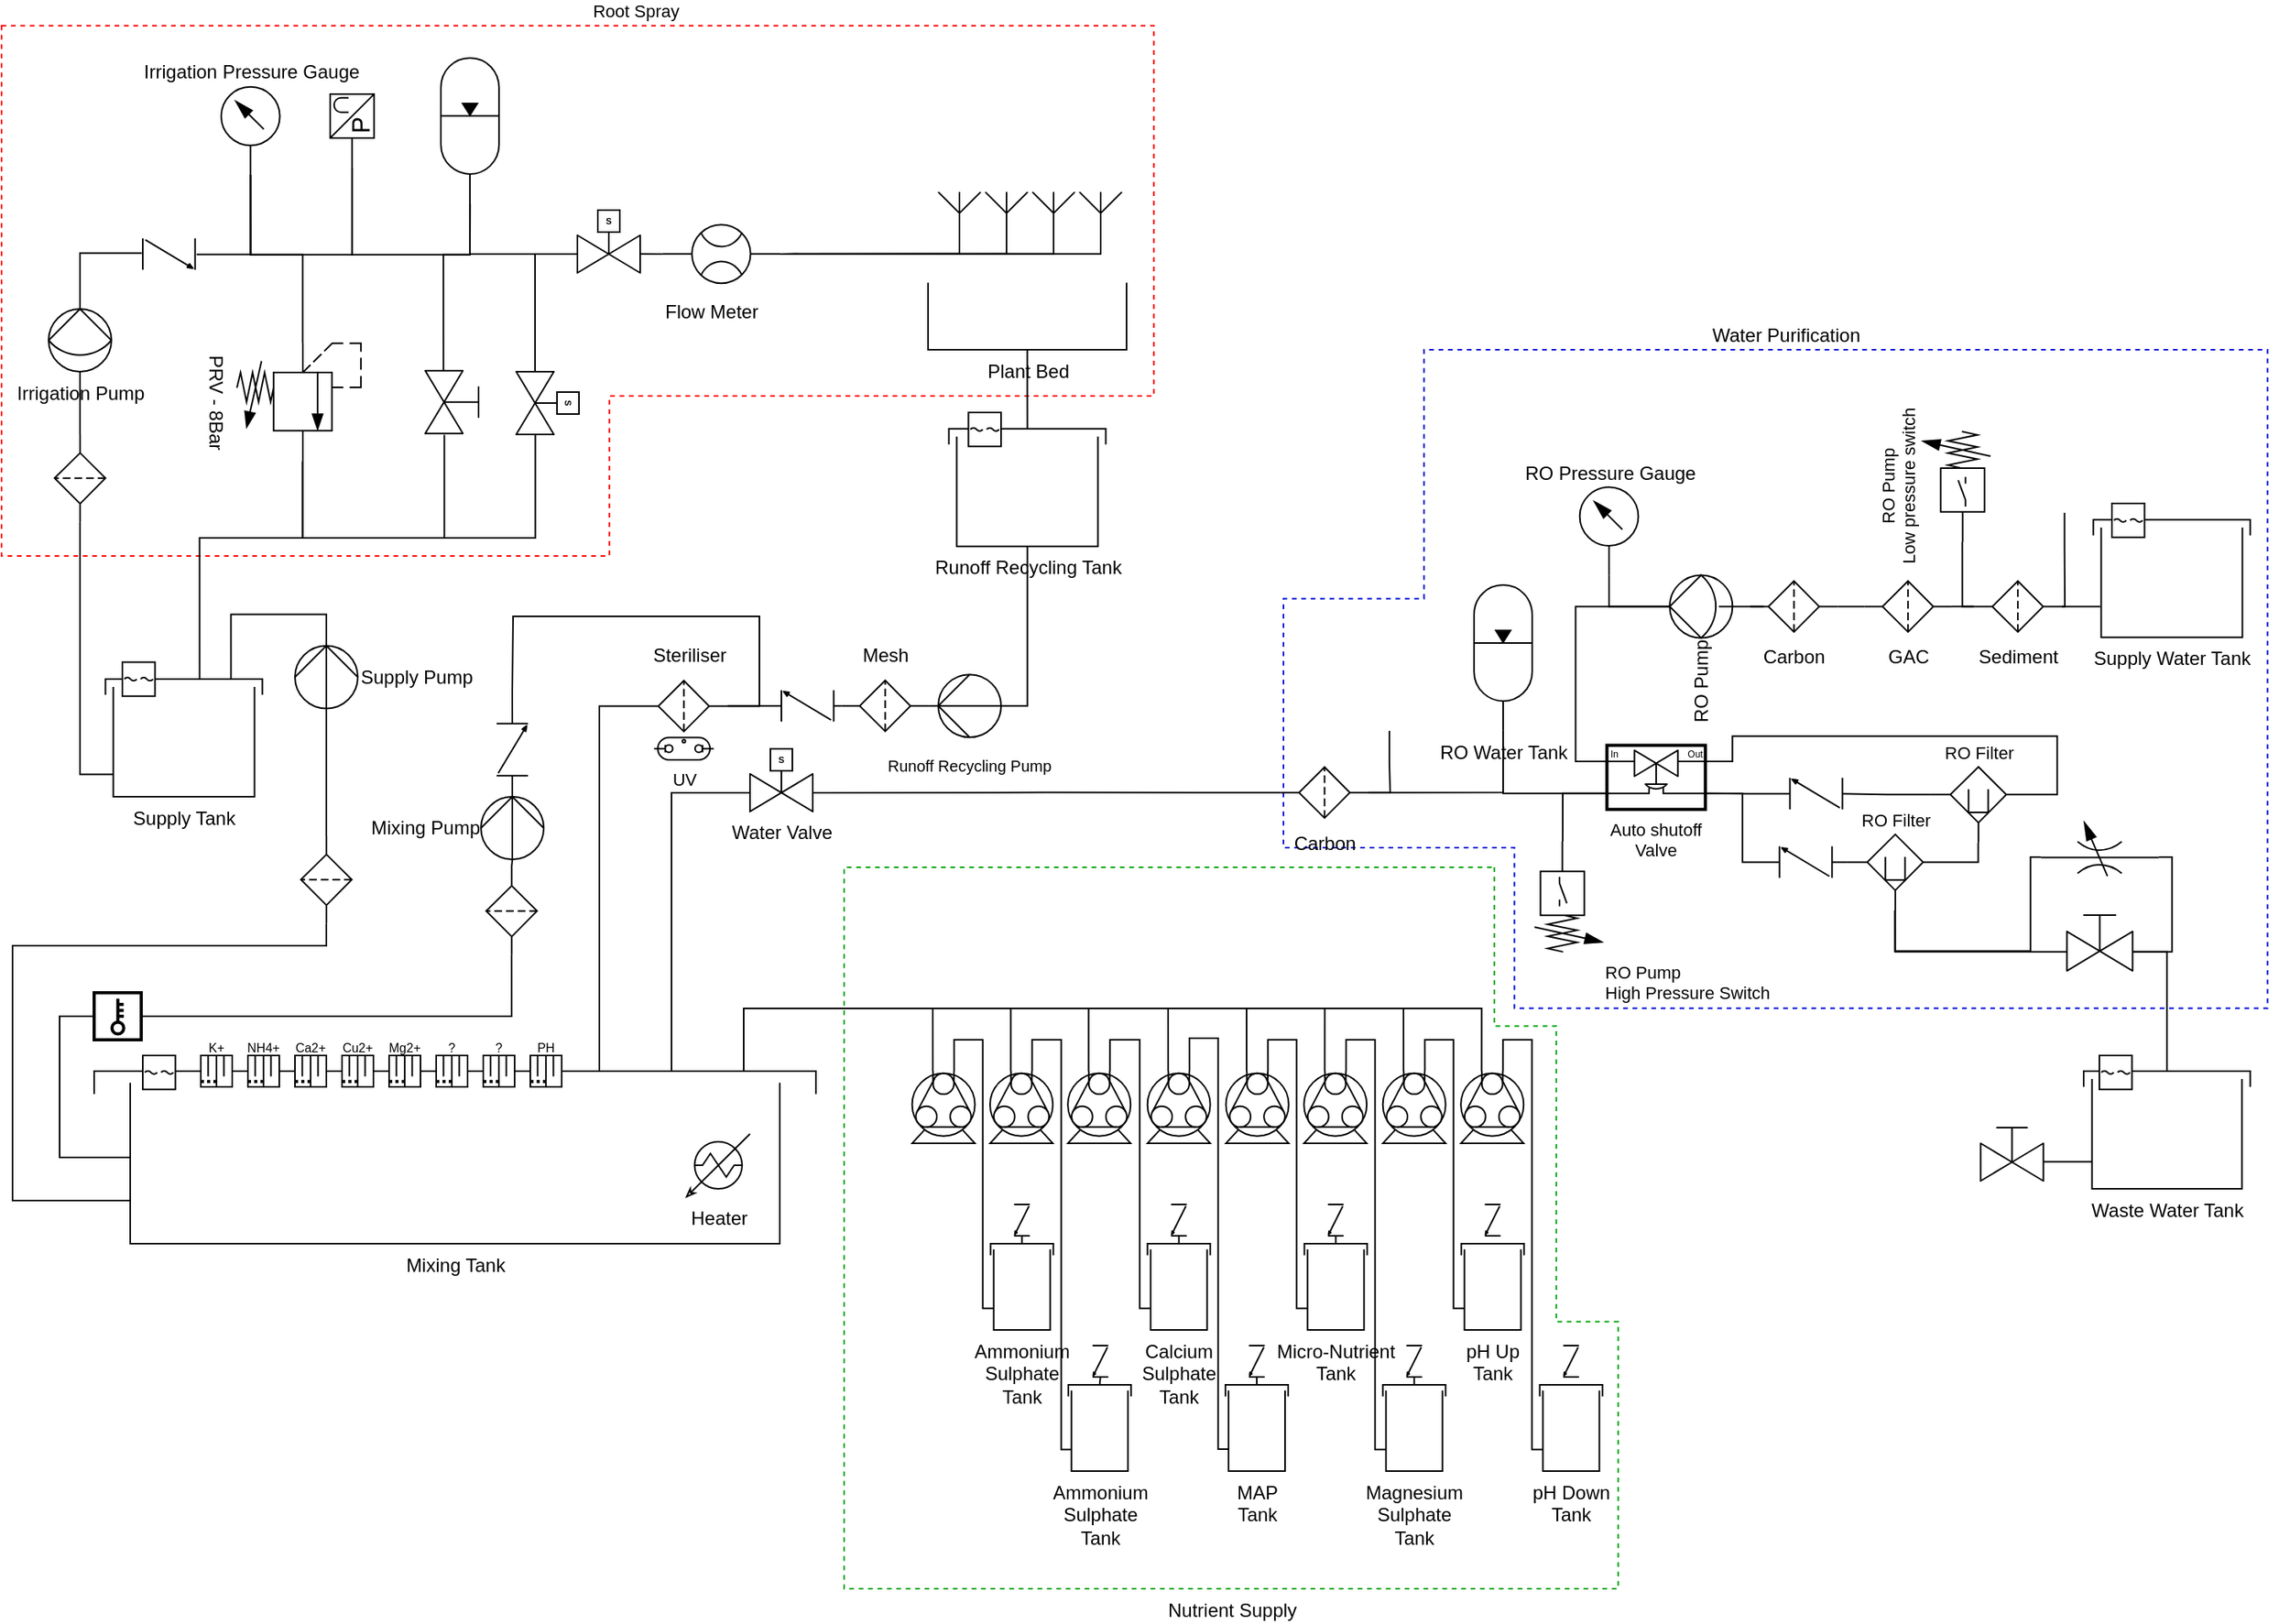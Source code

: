 <mxfile version="21.4.0" type="device">
  <diagram name="Page-1" id="JN25qpC9fKc6JR2kzEcj">
    <mxGraphModel dx="2245" dy="828" grid="1" gridSize="10" guides="1" tooltips="1" connect="1" arrows="1" fold="1" page="1" pageScale="1" pageWidth="827" pageHeight="1169" math="0" shadow="0">
      <root>
        <mxCell id="0" />
        <mxCell id="1" parent="0" />
        <mxCell id="Cc5eUVK9kJNkrveM7U8v-71" value="Root Spray" style="verticalLabelPosition=top;verticalAlign=bottom;html=1;shape=mxgraph.basic.polygon;polyCoords=[[0,0],[0.91,0],[0.91,0.44],[0.48,0.44],[0.48,0.63],[0.38,0.63],[0.17,0.63],[0,0.63]];polyline=0;fontFamily=Helvetica;fontSize=11;fontColor=default;fillColor=none;dashed=1;strokeColor=#ff0000;labelPosition=center;align=center;" parent="1" vertex="1">
          <mxGeometry x="-767" y="93.42" width="807" height="536.58" as="geometry" />
        </mxCell>
        <mxCell id="oA7SMQpWHTpef_Fw7DRh-51" style="edgeStyle=orthogonalEdgeStyle;rounded=0;orthogonalLoop=1;jettySize=auto;html=1;exitX=0.5;exitY=0;exitDx=0;exitDy=0;exitPerimeter=0;entryX=-0.02;entryY=0.474;entryDx=0;entryDy=0;entryPerimeter=0;endArrow=none;endFill=0;" parent="1" source="oA7SMQpWHTpef_Fw7DRh-1" target="oA7SMQpWHTpef_Fw7DRh-4" edge="1">
          <mxGeometry relative="1" as="geometry">
            <Array as="points">
              <mxPoint x="-717" y="238.42" />
            </Array>
          </mxGeometry>
        </mxCell>
        <mxCell id="oA7SMQpWHTpef_Fw7DRh-1" value="Irrigation Pump" style="shape=mxgraph.pid.pumps_-_din.diaphragm;html=1;pointerEvents=1;align=center;verticalLabelPosition=bottom;verticalAlign=top;dashed=0;" parent="1" vertex="1">
          <mxGeometry x="-737" y="274.0" width="40" height="40" as="geometry" />
        </mxCell>
        <mxCell id="oA7SMQpWHTpef_Fw7DRh-3" value="" style="verticalLabelPosition=bottom;align=center;html=1;verticalAlign=top;pointerEvents=1;dashed=0;shape=mxgraph.pid2valves.valve;valveType=gate;actuator=man;rotation=90;" parent="1" vertex="1">
          <mxGeometry x="-497" y="313.42" width="40" height="40" as="geometry" />
        </mxCell>
        <mxCell id="oA7SMQpWHTpef_Fw7DRh-4" value="" style="verticalLabelPosition=bottom;align=center;html=1;verticalAlign=top;pointerEvents=1;dashed=0;shape=mxgraph.pid2valves.valve;valveType=check;rotation=0;" parent="1" vertex="1">
          <mxGeometry x="-677" y="228.94" width="33.33" height="20" as="geometry" />
        </mxCell>
        <mxCell id="oA7SMQpWHTpef_Fw7DRh-47" style="edgeStyle=orthogonalEdgeStyle;rounded=0;orthogonalLoop=1;jettySize=auto;html=1;exitX=0;exitY=0.5;exitDx=0;exitDy=0;exitPerimeter=0;entryX=0.5;entryY=1;entryDx=0;entryDy=0;entryPerimeter=0;endArrow=none;endFill=0;" parent="1" source="oA7SMQpWHTpef_Fw7DRh-7" target="oA7SMQpWHTpef_Fw7DRh-40" edge="1">
          <mxGeometry relative="1" as="geometry">
            <Array as="points">
              <mxPoint x="-544" y="239.42" />
              <mxPoint x="-469" y="239.42" />
            </Array>
          </mxGeometry>
        </mxCell>
        <mxCell id="oA7SMQpWHTpef_Fw7DRh-7" value="" style="verticalLabelPosition=top;aspect=fixed;html=1;verticalAlign=bottom;fillColor=strokeColor;align=center;outlineConnect=0;shape=mxgraph.fluid_power.x11770;points=[[0,0.5,0]];rotation=-90;horizontal=1;labelPosition=center;" parent="1" vertex="1">
          <mxGeometry x="-567" y="146.48" width="46.82" height="27.96" as="geometry" />
        </mxCell>
        <mxCell id="oA7SMQpWHTpef_Fw7DRh-49" style="edgeStyle=orthogonalEdgeStyle;rounded=0;orthogonalLoop=1;jettySize=auto;html=1;exitX=0.47;exitY=1;exitDx=0;exitDy=0;exitPerimeter=0;entryX=0.5;entryY=1;entryDx=0;entryDy=0;entryPerimeter=0;endArrow=none;endFill=0;" parent="1" source="oA7SMQpWHTpef_Fw7DRh-8" target="oA7SMQpWHTpef_Fw7DRh-21" edge="1">
          <mxGeometry relative="1" as="geometry">
            <Array as="points">
              <mxPoint x="-575" y="239.42" />
              <mxPoint x="-608" y="239.42" />
            </Array>
          </mxGeometry>
        </mxCell>
        <mxCell id="oA7SMQpWHTpef_Fw7DRh-57" style="edgeStyle=orthogonalEdgeStyle;rounded=0;orthogonalLoop=1;jettySize=auto;html=1;exitX=0.47;exitY=0;exitDx=0;exitDy=0;exitPerimeter=0;endArrow=none;endFill=0;entryX=0.6;entryY=0;entryDx=0;entryDy=0;entryPerimeter=0;" parent="1" source="oA7SMQpWHTpef_Fw7DRh-8" target="isNVvv4ylWVWwQ9vLViT-1" edge="1">
          <mxGeometry relative="1" as="geometry">
            <Array as="points">
              <mxPoint x="-575" y="420" />
              <mxPoint x="-641" y="420" />
            </Array>
            <mxPoint x="-647" y="510.88" as="targetPoint" />
          </mxGeometry>
        </mxCell>
        <mxCell id="oA7SMQpWHTpef_Fw7DRh-58" style="edgeStyle=orthogonalEdgeStyle;rounded=0;orthogonalLoop=1;jettySize=auto;html=1;exitX=0.47;exitY=0;exitDx=0;exitDy=0;exitPerimeter=0;entryX=1.02;entryY=0.695;entryDx=0;entryDy=0;entryPerimeter=0;endArrow=none;endFill=0;" parent="1" source="oA7SMQpWHTpef_Fw7DRh-8" target="oA7SMQpWHTpef_Fw7DRh-3" edge="1">
          <mxGeometry relative="1" as="geometry">
            <Array as="points">
              <mxPoint x="-575" y="420" />
              <mxPoint x="-485" y="420" />
            </Array>
          </mxGeometry>
        </mxCell>
        <mxCell id="oA7SMQpWHTpef_Fw7DRh-59" style="edgeStyle=orthogonalEdgeStyle;rounded=0;orthogonalLoop=1;jettySize=auto;html=1;exitX=0.47;exitY=0;exitDx=0;exitDy=0;exitPerimeter=0;entryX=0.998;entryY=0.695;entryDx=0;entryDy=0;entryPerimeter=0;endArrow=none;endFill=0;" parent="1" source="oA7SMQpWHTpef_Fw7DRh-8" target="oA7SMQpWHTpef_Fw7DRh-42" edge="1">
          <mxGeometry relative="1" as="geometry">
            <Array as="points">
              <mxPoint x="-575" y="420" />
              <mxPoint x="-427" y="420" />
            </Array>
          </mxGeometry>
        </mxCell>
        <mxCell id="oA7SMQpWHTpef_Fw7DRh-8" value="PRV - 8Bar" style="verticalLabelPosition=middle;aspect=fixed;html=1;verticalAlign=top;fillColor=strokeColor;align=center;outlineConnect=0;shape=mxgraph.fluid_power.x10500;points=[[0.47,0,0],[0.47,1,0]];rotation=-180;labelPosition=right;horizontal=0;" parent="1" vertex="1">
          <mxGeometry x="-617" y="295.65" width="79.06" height="75.54" as="geometry" />
        </mxCell>
        <mxCell id="oA7SMQpWHTpef_Fw7DRh-64" style="edgeStyle=orthogonalEdgeStyle;rounded=0;orthogonalLoop=1;jettySize=auto;html=1;exitX=0.5;exitY=0;exitDx=0;exitDy=0;exitPerimeter=0;entryX=0.5;entryY=0;entryDx=0;entryDy=0;entryPerimeter=0;endArrow=none;endFill=0;" parent="1" source="oA7SMQpWHTpef_Fw7DRh-10" target="oA7SMQpWHTpef_Fw7DRh-13" edge="1">
          <mxGeometry relative="1" as="geometry" />
        </mxCell>
        <mxCell id="oA7SMQpWHTpef_Fw7DRh-10" value="" style="shape=mxgraph.pid.pumps_-_din.centrifugal;html=1;pointerEvents=1;align=center;verticalLabelPosition=bottom;verticalAlign=top;dashed=0;rotation=-90;" parent="1" vertex="1">
          <mxGeometry x="-170" y="507.1" width="40" height="40" as="geometry" />
        </mxCell>
        <mxCell id="oA7SMQpWHTpef_Fw7DRh-11" value="Mixing Tank" style="shape=mxgraph.pid.vessels.tank_(covered);html=1;pointerEvents=1;align=center;verticalLabelPosition=bottom;verticalAlign=top;dashed=0;points=[[0.05,0.25,0,0,0],[0.05,0.5,0,0,0],[0.05,0.75,0,0,0],[0.1,0,0,0,0],[0.2,0,0,0,0],[0.3,0,0,0,0],[0.4,0,0,0,0],[0.5,0,0,0,0],[0.6,0,0,0,0],[0.7,0,0,0,0],[0.8,0,0,0,0],[0.9,0,0,0,0]];" parent="1" vertex="1">
          <mxGeometry x="-708" y="760" width="460" height="110" as="geometry" />
        </mxCell>
        <mxCell id="oA7SMQpWHTpef_Fw7DRh-53" value="" style="edgeStyle=orthogonalEdgeStyle;rounded=0;orthogonalLoop=1;jettySize=auto;html=1;endArrow=none;endFill=0;" parent="1" source="oA7SMQpWHTpef_Fw7DRh-12" target="oA7SMQpWHTpef_Fw7DRh-52" edge="1">
          <mxGeometry relative="1" as="geometry" />
        </mxCell>
        <mxCell id="oA7SMQpWHTpef_Fw7DRh-12" value="Plant Bed" style="shape=mxgraph.pid.vessels.container,_tank,_cistern;html=1;pointerEvents=1;align=center;verticalLabelPosition=bottom;verticalAlign=top;dashed=0;" parent="1" vertex="1">
          <mxGeometry x="-176.5" y="257.19" width="126.5" height="42.81" as="geometry" />
        </mxCell>
        <mxCell id="oA7SMQpWHTpef_Fw7DRh-67" style="edgeStyle=orthogonalEdgeStyle;shape=connector;rounded=0;orthogonalLoop=1;jettySize=auto;html=1;exitX=1.004;exitY=0.501;exitDx=0;exitDy=0;exitPerimeter=0;entryX=0.5;entryY=0;entryDx=0;entryDy=0;entryPerimeter=0;labelBackgroundColor=default;strokeColor=default;fontFamily=Helvetica;fontSize=11;fontColor=default;endArrow=none;endFill=0;startArrow=none;" parent="1" source="Cc5eUVK9kJNkrveM7U8v-2" target="oA7SMQpWHTpef_Fw7DRh-66" edge="1">
          <mxGeometry relative="1" as="geometry" />
        </mxCell>
        <mxCell id="oA7SMQpWHTpef_Fw7DRh-13" value="Mesh" style="verticalLabelPosition=middle;aspect=fixed;html=1;verticalAlign=middle;fillColor=strokeColor;align=center;outlineConnect=0;shape=mxgraph.fluid_power.x11980;points=[[0.5,0,0],[0.5,1,0]];rotation=90;labelPosition=left;horizontal=0;" parent="1" vertex="1">
          <mxGeometry x="-220" y="499.22" width="32.44" height="55.75" as="geometry" />
        </mxCell>
        <mxCell id="oA7SMQpWHTpef_Fw7DRh-48" style="edgeStyle=orthogonalEdgeStyle;rounded=0;orthogonalLoop=1;jettySize=auto;html=1;exitX=0.5;exitY=1;exitDx=0;exitDy=0;exitPerimeter=0;entryX=0;entryY=0.5;entryDx=0;entryDy=0;entryPerimeter=0;endArrow=none;endFill=0;" parent="1" source="oA7SMQpWHTpef_Fw7DRh-21" target="oA7SMQpWHTpef_Fw7DRh-7" edge="1">
          <mxGeometry relative="1" as="geometry">
            <mxPoint x="-547" y="189.42" as="targetPoint" />
            <Array as="points">
              <mxPoint x="-608" y="239.42" />
              <mxPoint x="-544" y="239.42" />
            </Array>
          </mxGeometry>
        </mxCell>
        <mxCell id="oA7SMQpWHTpef_Fw7DRh-50" style="edgeStyle=orthogonalEdgeStyle;rounded=0;orthogonalLoop=1;jettySize=auto;html=1;exitX=0.5;exitY=1;exitDx=0;exitDy=0;exitPerimeter=0;entryX=1.03;entryY=0.517;entryDx=0;entryDy=0;entryPerimeter=0;endArrow=none;endFill=0;" parent="1" source="oA7SMQpWHTpef_Fw7DRh-21" target="oA7SMQpWHTpef_Fw7DRh-4" edge="1">
          <mxGeometry relative="1" as="geometry">
            <Array as="points">
              <mxPoint x="-608" y="239.42" />
            </Array>
          </mxGeometry>
        </mxCell>
        <mxCell id="oA7SMQpWHTpef_Fw7DRh-21" value="Irrigation Pressure Gauge" style="verticalLabelPosition=top;aspect=fixed;html=1;verticalAlign=bottom;fillColor=strokeColor;align=center;outlineConnect=0;shape=mxgraph.fluid_power.x11820;points=[[0.5,1,0]];labelPosition=center;" parent="1" vertex="1">
          <mxGeometry x="-627" y="132.41" width="37.34" height="56.1" as="geometry" />
        </mxCell>
        <mxCell id="oA7SMQpWHTpef_Fw7DRh-22" value="" style="verticalLabelPosition=bottom;align=center;html=1;verticalAlign=top;pointerEvents=1;dashed=0;shape=mxgraph.pid2valves.valve;valveType=gate;actuator=solenoid;rotation=0;points=[[0,0.7,0,0,0],[1,0.7,0,0,0]];" parent="1" vertex="1">
          <mxGeometry x="-400" y="211" width="40" height="40" as="geometry" />
        </mxCell>
        <mxCell id="oA7SMQpWHTpef_Fw7DRh-25" value="" style="shape=mxgraph.pid.feeders.spray_nozzle;html=1;pointerEvents=1;align=center;verticalLabelPosition=bottom;verticalAlign=top;dashed=0;rotation=-180;" parent="1" vertex="1">
          <mxGeometry x="-170" y="199.42" width="27" height="13.5" as="geometry" />
        </mxCell>
        <mxCell id="oA7SMQpWHTpef_Fw7DRh-30" style="edgeStyle=orthogonalEdgeStyle;rounded=0;orthogonalLoop=1;jettySize=auto;html=1;entryX=0.5;entryY=0;entryDx=0;entryDy=0;entryPerimeter=0;endArrow=none;endFill=0;exitX=0.5;exitY=0;exitDx=0;exitDy=0;exitPerimeter=0;" parent="1" source="oA7SMQpWHTpef_Fw7DRh-28" target="oA7SMQpWHTpef_Fw7DRh-25" edge="1">
          <mxGeometry relative="1" as="geometry">
            <mxPoint x="-190" y="226" as="sourcePoint" />
          </mxGeometry>
        </mxCell>
        <mxCell id="oA7SMQpWHTpef_Fw7DRh-35" style="edgeStyle=orthogonalEdgeStyle;rounded=0;orthogonalLoop=1;jettySize=auto;html=1;exitX=0.5;exitY=0;exitDx=0;exitDy=0;exitPerimeter=0;entryX=0.5;entryY=0;entryDx=0;entryDy=0;entryPerimeter=0;endArrow=none;endFill=0;" parent="1" source="oA7SMQpWHTpef_Fw7DRh-28" target="oA7SMQpWHTpef_Fw7DRh-31" edge="1">
          <mxGeometry relative="1" as="geometry" />
        </mxCell>
        <mxCell id="oA7SMQpWHTpef_Fw7DRh-36" style="edgeStyle=orthogonalEdgeStyle;rounded=0;orthogonalLoop=1;jettySize=auto;html=1;exitX=0.5;exitY=0;exitDx=0;exitDy=0;exitPerimeter=0;entryX=0.5;entryY=0;entryDx=0;entryDy=0;entryPerimeter=0;endArrow=none;endFill=0;" parent="1" source="oA7SMQpWHTpef_Fw7DRh-28" target="oA7SMQpWHTpef_Fw7DRh-32" edge="1">
          <mxGeometry relative="1" as="geometry" />
        </mxCell>
        <mxCell id="oA7SMQpWHTpef_Fw7DRh-37" style="edgeStyle=orthogonalEdgeStyle;rounded=0;orthogonalLoop=1;jettySize=auto;html=1;exitX=0.5;exitY=0;exitDx=0;exitDy=0;exitPerimeter=0;entryX=0.5;entryY=0;entryDx=0;entryDy=0;entryPerimeter=0;endArrow=none;endFill=0;" parent="1" source="oA7SMQpWHTpef_Fw7DRh-28" target="oA7SMQpWHTpef_Fw7DRh-34" edge="1">
          <mxGeometry relative="1" as="geometry" />
        </mxCell>
        <mxCell id="oA7SMQpWHTpef_Fw7DRh-79" style="edgeStyle=orthogonalEdgeStyle;shape=connector;rounded=0;orthogonalLoop=1;jettySize=auto;html=1;exitX=0.5;exitY=1;exitDx=0;exitDy=0;exitPerimeter=0;entryX=1;entryY=0.7;entryDx=0;entryDy=0;entryPerimeter=0;labelBackgroundColor=default;strokeColor=default;fontFamily=Helvetica;fontSize=11;fontColor=default;endArrow=none;endFill=0;" parent="1" source="oA7SMQpWHTpef_Fw7DRh-28" target="oA7SMQpWHTpef_Fw7DRh-22" edge="1">
          <mxGeometry relative="1" as="geometry" />
        </mxCell>
        <mxCell id="oA7SMQpWHTpef_Fw7DRh-28" value="Flow Meter" style="verticalLabelPosition=middle;aspect=fixed;html=1;verticalAlign=middle;fillColor=strokeColor;align=left;outlineConnect=0;shape=mxgraph.fluid_power.x11910;points=[[0.5,0,0],[0.5,1,0]];rotation=90;labelPosition=right;horizontal=0;" parent="1" vertex="1">
          <mxGeometry x="-327" y="201.42" width="37.34" height="75.04" as="geometry" />
        </mxCell>
        <mxCell id="oA7SMQpWHTpef_Fw7DRh-31" value="" style="shape=mxgraph.pid.feeders.spray_nozzle;html=1;pointerEvents=1;align=center;verticalLabelPosition=bottom;verticalAlign=top;dashed=0;rotation=-180;" parent="1" vertex="1">
          <mxGeometry x="-140" y="199.42" width="27" height="13.5" as="geometry" />
        </mxCell>
        <mxCell id="oA7SMQpWHTpef_Fw7DRh-32" value="" style="shape=mxgraph.pid.feeders.spray_nozzle;html=1;pointerEvents=1;align=center;verticalLabelPosition=bottom;verticalAlign=top;dashed=0;rotation=-180;" parent="1" vertex="1">
          <mxGeometry x="-110" y="199.42" width="27" height="13.5" as="geometry" />
        </mxCell>
        <mxCell id="oA7SMQpWHTpef_Fw7DRh-34" value="" style="shape=mxgraph.pid.feeders.spray_nozzle;html=1;pointerEvents=1;align=center;verticalLabelPosition=bottom;verticalAlign=top;dashed=0;rotation=-180;" parent="1" vertex="1">
          <mxGeometry x="-80" y="199.42" width="27" height="13.5" as="geometry" />
        </mxCell>
        <mxCell id="oA7SMQpWHTpef_Fw7DRh-41" style="edgeStyle=orthogonalEdgeStyle;rounded=0;orthogonalLoop=1;jettySize=auto;html=1;exitX=0.5;exitY=1;exitDx=0;exitDy=0;exitPerimeter=0;entryX=0;entryY=0.7;entryDx=0;entryDy=0;entryPerimeter=0;endArrow=none;endFill=0;" parent="1" source="oA7SMQpWHTpef_Fw7DRh-40" target="oA7SMQpWHTpef_Fw7DRh-22" edge="1">
          <mxGeometry relative="1" as="geometry">
            <mxPoint x="-407.92" y="239.02" as="targetPoint" />
            <Array as="points">
              <mxPoint x="-469" y="239" />
              <mxPoint x="-402" y="239" />
            </Array>
          </mxGeometry>
        </mxCell>
        <mxCell id="oA7SMQpWHTpef_Fw7DRh-43" style="edgeStyle=orthogonalEdgeStyle;rounded=0;orthogonalLoop=1;jettySize=auto;html=1;exitX=0.5;exitY=1;exitDx=0;exitDy=0;exitPerimeter=0;entryX=-0.001;entryY=0.709;entryDx=0;entryDy=0;entryPerimeter=0;endArrow=none;endFill=0;" parent="1" source="oA7SMQpWHTpef_Fw7DRh-40" target="oA7SMQpWHTpef_Fw7DRh-42" edge="1">
          <mxGeometry relative="1" as="geometry">
            <Array as="points">
              <mxPoint x="-468" y="239" />
              <mxPoint x="-427" y="239" />
              <mxPoint x="-427" y="319" />
            </Array>
          </mxGeometry>
        </mxCell>
        <mxCell id="oA7SMQpWHTpef_Fw7DRh-44" style="edgeStyle=orthogonalEdgeStyle;rounded=0;orthogonalLoop=1;jettySize=auto;html=1;exitX=0.5;exitY=1;exitDx=0;exitDy=0;exitPerimeter=0;entryX=-0.001;entryY=0.709;entryDx=0;entryDy=0;entryPerimeter=0;endArrow=none;endFill=0;" parent="1" source="oA7SMQpWHTpef_Fw7DRh-40" target="oA7SMQpWHTpef_Fw7DRh-3" edge="1">
          <mxGeometry relative="1" as="geometry">
            <Array as="points">
              <mxPoint x="-468" y="239.42" />
              <mxPoint x="-485" y="239.42" />
            </Array>
          </mxGeometry>
        </mxCell>
        <mxCell id="oA7SMQpWHTpef_Fw7DRh-40" value="" style="verticalLabelPosition=bottom;aspect=fixed;html=1;verticalAlign=top;fillColor=strokeColor;align=center;outlineConnect=0;shape=mxgraph.fluid_power.x12320;points=[[0.5,1,0]]" parent="1" vertex="1">
          <mxGeometry x="-487" y="114" width="37.06" height="92.92" as="geometry" />
        </mxCell>
        <mxCell id="oA7SMQpWHTpef_Fw7DRh-42" value="" style="verticalLabelPosition=bottom;align=center;html=1;verticalAlign=top;pointerEvents=1;dashed=0;shape=mxgraph.pid2valves.valve;valveType=gate;actuator=solenoid;rotation=90;" parent="1" vertex="1">
          <mxGeometry x="-439" y="314.0" width="40" height="40" as="geometry" />
        </mxCell>
        <mxCell id="oA7SMQpWHTpef_Fw7DRh-63" style="edgeStyle=orthogonalEdgeStyle;rounded=0;orthogonalLoop=1;jettySize=auto;html=1;entryX=0.5;entryY=1;entryDx=0;entryDy=0;entryPerimeter=0;endArrow=none;endFill=0;" parent="1" source="oA7SMQpWHTpef_Fw7DRh-52" target="oA7SMQpWHTpef_Fw7DRh-10" edge="1">
          <mxGeometry relative="1" as="geometry">
            <Array as="points">
              <mxPoint x="-113" y="527" />
            </Array>
          </mxGeometry>
        </mxCell>
        <mxCell id="oA7SMQpWHTpef_Fw7DRh-52" value="Runoff Recycling Tank" style="shape=mxgraph.pid.vessels.tank_(covered);html=1;pointerEvents=1;align=center;verticalLabelPosition=bottom;verticalAlign=top;dashed=0;" parent="1" vertex="1">
          <mxGeometry x="-163.25" y="350.37" width="100" height="75" as="geometry" />
        </mxCell>
        <mxCell id="oA7SMQpWHTpef_Fw7DRh-61" value="" style="edgeStyle=orthogonalEdgeStyle;rounded=0;orthogonalLoop=1;jettySize=auto;html=1;endArrow=none;endFill=0;" parent="1" source="oA7SMQpWHTpef_Fw7DRh-1" target="oA7SMQpWHTpef_Fw7DRh-60" edge="1">
          <mxGeometry relative="1" as="geometry">
            <mxPoint x="-717" y="320" as="sourcePoint" />
            <mxPoint x="-717" y="450" as="targetPoint" />
          </mxGeometry>
        </mxCell>
        <mxCell id="isNVvv4ylWVWwQ9vLViT-3" style="edgeStyle=orthogonalEdgeStyle;rounded=0;orthogonalLoop=1;jettySize=auto;html=1;exitX=0.5;exitY=1;exitDx=0;exitDy=0;exitPerimeter=0;entryX=0.05;entryY=0.81;entryDx=0;entryDy=0;entryPerimeter=0;endArrow=none;endFill=0;" edge="1" parent="1" source="oA7SMQpWHTpef_Fw7DRh-60" target="isNVvv4ylWVWwQ9vLViT-1">
          <mxGeometry relative="1" as="geometry">
            <Array as="points">
              <mxPoint x="-717" y="571" />
            </Array>
          </mxGeometry>
        </mxCell>
        <mxCell id="oA7SMQpWHTpef_Fw7DRh-60" value="" style="verticalLabelPosition=bottom;aspect=fixed;html=1;verticalAlign=top;fillColor=strokeColor;align=center;outlineConnect=0;shape=mxgraph.fluid_power.x11980;points=[[0.5,0,0],[0.5,1,0]];rotation=0;" parent="1" vertex="1">
          <mxGeometry x="-733.22" y="354" width="32.44" height="55.75" as="geometry" />
        </mxCell>
        <mxCell id="oA7SMQpWHTpef_Fw7DRh-69" style="edgeStyle=orthogonalEdgeStyle;shape=connector;rounded=0;orthogonalLoop=1;jettySize=auto;html=1;exitX=0.5;exitY=1;exitDx=0;exitDy=0;exitPerimeter=0;labelBackgroundColor=default;strokeColor=default;fontFamily=Helvetica;fontSize=11;fontColor=default;endArrow=none;endFill=0;entryX=0.7;entryY=0;entryDx=0;entryDy=0;entryPerimeter=0;" parent="1" source="oA7SMQpWHTpef_Fw7DRh-66" target="oA7SMQpWHTpef_Fw7DRh-11" edge="1">
          <mxGeometry relative="1" as="geometry">
            <mxPoint x="-349" y="710" as="targetPoint" />
          </mxGeometry>
        </mxCell>
        <mxCell id="oA7SMQpWHTpef_Fw7DRh-71" style="edgeStyle=orthogonalEdgeStyle;shape=connector;rounded=0;orthogonalLoop=1;jettySize=auto;html=1;entryX=0.8;entryY=0;entryDx=0;entryDy=0;entryPerimeter=0;labelBackgroundColor=default;strokeColor=default;fontFamily=Helvetica;fontSize=11;fontColor=default;endArrow=none;endFill=0;exitX=0.5;exitY=0;exitDx=0;exitDy=0;exitPerimeter=0;" parent="1" source="oA7SMQpWHTpef_Fw7DRh-70" target="isNVvv4ylWVWwQ9vLViT-1" edge="1">
          <mxGeometry relative="1" as="geometry">
            <mxPoint x="-626.8" y="509.905" as="targetPoint" />
          </mxGeometry>
        </mxCell>
        <mxCell id="oA7SMQpWHTpef_Fw7DRh-72" style="edgeStyle=orthogonalEdgeStyle;shape=connector;rounded=0;orthogonalLoop=1;jettySize=auto;html=1;exitX=0.5;exitY=1;exitDx=0;exitDy=0;exitPerimeter=0;labelBackgroundColor=default;strokeColor=default;fontFamily=Helvetica;fontSize=11;fontColor=default;endArrow=none;endFill=0;entryX=0.05;entryY=0.75;entryDx=0;entryDy=0;entryPerimeter=0;" parent="1" source="RRWa7Kglk_NhSMOUmhLL-1" target="oA7SMQpWHTpef_Fw7DRh-11" edge="1">
          <mxGeometry relative="1" as="geometry">
            <Array as="points">
              <mxPoint x="-560" y="680" />
              <mxPoint x="-760" y="680" />
              <mxPoint x="-760" y="843" />
            </Array>
            <mxPoint x="-740" y="760" as="targetPoint" />
          </mxGeometry>
        </mxCell>
        <mxCell id="oA7SMQpWHTpef_Fw7DRh-70" value="Supply Pump" style="shape=mxgraph.pid.pumps_-_din.centrifugal;html=1;pointerEvents=1;align=left;verticalLabelPosition=middle;verticalAlign=middle;dashed=0;rotation=0;labelPosition=right;" parent="1" vertex="1">
          <mxGeometry x="-580" y="488.75" width="40" height="40" as="geometry" />
        </mxCell>
        <mxCell id="oA7SMQpWHTpef_Fw7DRh-77" style="edgeStyle=orthogonalEdgeStyle;shape=connector;rounded=0;orthogonalLoop=1;jettySize=auto;html=1;exitX=0;exitY=0.7;exitDx=0;exitDy=0;exitPerimeter=0;labelBackgroundColor=default;strokeColor=default;fontFamily=Helvetica;fontSize=11;fontColor=default;endArrow=none;endFill=0;entryX=0.8;entryY=0;entryDx=0;entryDy=0;entryPerimeter=0;" parent="1" source="oA7SMQpWHTpef_Fw7DRh-74" target="oA7SMQpWHTpef_Fw7DRh-11" edge="1">
          <mxGeometry relative="1" as="geometry">
            <mxPoint x="-371" y="660" as="targetPoint" />
          </mxGeometry>
        </mxCell>
        <mxCell id="oA7SMQpWHTpef_Fw7DRh-74" value="Water Valve" style="verticalLabelPosition=bottom;align=center;html=1;verticalAlign=top;pointerEvents=1;dashed=0;shape=mxgraph.pid2valves.valve;valveType=gate;actuator=solenoid;rotation=0;points=[[0,0.7,0,0,0],[1,0.7,0,0,0]];" parent="1" vertex="1">
          <mxGeometry x="-290" y="554.46" width="40" height="40" as="geometry" />
        </mxCell>
        <mxCell id="oA7SMQpWHTpef_Fw7DRh-76" style="edgeStyle=orthogonalEdgeStyle;shape=connector;rounded=0;orthogonalLoop=1;jettySize=auto;html=1;exitX=0.5;exitY=1;exitDx=0;exitDy=0;exitPerimeter=0;entryX=1;entryY=0.7;entryDx=0;entryDy=0;entryPerimeter=0;labelBackgroundColor=default;strokeColor=default;fontFamily=Helvetica;fontSize=11;fontColor=default;endArrow=none;endFill=0;" parent="1" source="oA7SMQpWHTpef_Fw7DRh-75" target="oA7SMQpWHTpef_Fw7DRh-74" edge="1">
          <mxGeometry relative="1" as="geometry" />
        </mxCell>
        <mxCell id="Cc5eUVK9kJNkrveM7U8v-6" style="edgeStyle=orthogonalEdgeStyle;rounded=0;orthogonalLoop=1;jettySize=auto;html=1;exitX=0.5;exitY=1;exitDx=0;exitDy=0;exitPerimeter=0;entryX=1;entryY=0.5;entryDx=0;entryDy=0;endArrow=none;endFill=0;" parent="1" source="RRWa7Kglk_NhSMOUmhLL-3" target="isNVvv4ylWVWwQ9vLViT-75" edge="1">
          <mxGeometry relative="1" as="geometry" />
        </mxCell>
        <mxCell id="Cc5eUVK9kJNkrveM7U8v-7" style="edgeStyle=orthogonalEdgeStyle;shape=connector;rounded=0;orthogonalLoop=1;jettySize=auto;html=1;exitX=0.5;exitY=0;exitDx=0;exitDy=0;exitPerimeter=0;labelBackgroundColor=default;strokeColor=default;fontFamily=Helvetica;fontSize=11;fontColor=default;endArrow=none;endFill=0;entryX=0;entryY=0.5;entryDx=0;entryDy=0;entryPerimeter=0;" parent="1" source="Cc5eUVK9kJNkrveM7U8v-1" target="Cc5eUVK9kJNkrveM7U8v-10" edge="1">
          <mxGeometry relative="1" as="geometry">
            <mxPoint x="-441.335" y="576.665" as="targetPoint" />
          </mxGeometry>
        </mxCell>
        <mxCell id="Cc5eUVK9kJNkrveM7U8v-1" value="Mixing Pump" style="shape=mxgraph.pid.pumps_-_din.centrifugal;html=1;pointerEvents=1;align=right;verticalLabelPosition=middle;verticalAlign=middle;dashed=0;rotation=0;labelPosition=left;" parent="1" vertex="1">
          <mxGeometry x="-461.47" y="585" width="40" height="40" as="geometry" />
        </mxCell>
        <mxCell id="Cc5eUVK9kJNkrveM7U8v-3" value="" style="edgeStyle=orthogonalEdgeStyle;shape=connector;rounded=0;orthogonalLoop=1;jettySize=auto;html=1;exitX=0.5;exitY=1;exitDx=0;exitDy=0;exitPerimeter=0;labelBackgroundColor=default;strokeColor=default;fontFamily=Helvetica;fontSize=11;fontColor=default;endArrow=none;endFill=0;entryX=0.004;entryY=0.481;entryDx=0;entryDy=0;entryPerimeter=0;" parent="1" source="oA7SMQpWHTpef_Fw7DRh-13" target="Cc5eUVK9kJNkrveM7U8v-2" edge="1">
          <mxGeometry relative="1" as="geometry">
            <mxPoint x="-248" y="501" as="sourcePoint" />
            <mxPoint x="-260" y="501" as="targetPoint" />
          </mxGeometry>
        </mxCell>
        <mxCell id="Cc5eUVK9kJNkrveM7U8v-2" value="" style="verticalLabelPosition=bottom;align=center;html=1;verticalAlign=top;pointerEvents=1;dashed=0;shape=mxgraph.pid2valves.valve;valveType=check;rotation=-180;" parent="1" vertex="1">
          <mxGeometry x="-270.0" y="517.1" width="33.33" height="20" as="geometry" />
        </mxCell>
        <mxCell id="Cc5eUVK9kJNkrveM7U8v-10" value="" style="verticalLabelPosition=bottom;align=center;html=1;verticalAlign=top;pointerEvents=1;dashed=0;shape=mxgraph.pid2valves.valve;valveType=check;fontFamily=Helvetica;fontSize=11;fontColor=default;points=[[0,0.5,0,0,0],[1,0.5,0,0,0]];rotation=-90;" parent="1" vertex="1">
          <mxGeometry x="-458.14" y="545" width="33.33" height="20" as="geometry" />
        </mxCell>
        <mxCell id="nhlMVhX39VTh7t-UhzKr-6" value="" style="edgeStyle=orthogonalEdgeStyle;shape=connector;rounded=0;orthogonalLoop=1;jettySize=auto;html=1;exitX=1;exitY=0.5;exitDx=0;exitDy=0;exitPerimeter=0;labelBackgroundColor=default;strokeColor=default;fontFamily=Helvetica;fontSize=11;fontColor=default;endArrow=none;endFill=0;entryX=0.5;entryY=0;entryDx=0;entryDy=0;entryPerimeter=0;" parent="1" source="Cc5eUVK9kJNkrveM7U8v-10" target="oA7SMQpWHTpef_Fw7DRh-66" edge="1">
          <mxGeometry relative="1" as="geometry">
            <mxPoint x="-441.475" y="538.335" as="sourcePoint" />
            <mxPoint x="-412.465" y="476.865" as="targetPoint" />
            <Array as="points">
              <mxPoint x="-441" y="518" />
              <mxPoint x="-441" y="518" />
              <mxPoint x="-441" y="470" />
              <mxPoint x="-284" y="470" />
              <mxPoint x="-284" y="527" />
            </Array>
          </mxGeometry>
        </mxCell>
        <mxCell id="nhlMVhX39VTh7t-UhzKr-7" value="" style="group" parent="1" vertex="1" connectable="0">
          <mxGeometry x="-360.005" y="510.995" width="55.75" height="50.465" as="geometry" />
        </mxCell>
        <mxCell id="oA7SMQpWHTpef_Fw7DRh-66" value="Steriliser" style="verticalLabelPosition=middle;aspect=fixed;html=1;verticalAlign=middle;fillColor=strokeColor;align=right;outlineConnect=0;shape=mxgraph.fluid_power.x11980;points=[[0.5,0,0],[0.5,1,0]];rotation=90;labelPosition=left;horizontal=0;" parent="nhlMVhX39VTh7t-UhzKr-7" vertex="1">
          <mxGeometry x="11.655" y="-11.655" width="32.44" height="55.75" as="geometry" />
        </mxCell>
        <mxCell id="oA7SMQpWHTpef_Fw7DRh-68" value="UV" style="pointerEvents=1;verticalLabelPosition=bottom;shadow=0;dashed=0;align=center;html=1;verticalAlign=top;shape=mxgraph.electrical.miscellaneous.flourescent_lamp;fontFamily=Helvetica;fontSize=11;fontColor=default;" parent="nhlMVhX39VTh7t-UhzKr-7" vertex="1">
          <mxGeometry x="8.875" y="36.215" width="38" height="14.25" as="geometry" />
        </mxCell>
        <mxCell id="oA7SMQpWHTpef_Fw7DRh-19" value="Waste Water Tank" style="shape=mxgraph.pid.vessels.tank_(covered);html=1;pointerEvents=1;align=center;verticalLabelPosition=bottom;verticalAlign=top;dashed=0;" parent="1" vertex="1">
          <mxGeometry x="560" y="760" width="106.17" height="75" as="geometry" />
        </mxCell>
        <mxCell id="Cc5eUVK9kJNkrveM7U8v-25" style="edgeStyle=orthogonalEdgeStyle;shape=connector;rounded=0;orthogonalLoop=1;jettySize=auto;html=1;exitX=1;exitY=0.71;exitDx=0;exitDy=0;exitPerimeter=0;labelBackgroundColor=default;strokeColor=default;fontFamily=Helvetica;fontSize=11;fontColor=default;endArrow=none;endFill=0;startArrow=none;" parent="1" source="Cc5eUVK9kJNkrveM7U8v-29" target="oA7SMQpWHTpef_Fw7DRh-19" edge="1">
          <mxGeometry relative="1" as="geometry" />
        </mxCell>
        <mxCell id="fpYDcGC2KjjrQc9FUnmm-1" value="" style="group;fontColor=#ffffff;" parent="1" vertex="1" connectable="0">
          <mxGeometry x="50" y="300" width="640" height="530" as="geometry" />
        </mxCell>
        <mxCell id="IOF8uTJPf_rr452XmYYG-42" value="Water Purification" style="verticalLabelPosition=top;verticalAlign=bottom;html=1;shape=mxgraph.basic.polygon;polyCoords=[[0.14,0.31],[0.14,0],[0.98,0],[0.98,0.82],[0.23,0.82],[0.23,0.62],[0,0.62],[0,0.31]];polyline=0;fillColor=none;strokeColor=#000ed6;dashed=1;labelPosition=center;align=center;" parent="fpYDcGC2KjjrQc9FUnmm-1" vertex="1">
          <mxGeometry width="640" height="512.1" as="geometry" />
        </mxCell>
        <mxCell id="oA7SMQpWHTpef_Fw7DRh-9" value="RO Water Tank" style="verticalLabelPosition=bottom;aspect=fixed;html=1;verticalAlign=top;fillColor=strokeColor;align=center;outlineConnect=0;shape=mxgraph.fluid_power.x12320;points=[[0.5,1,0]]" parent="fpYDcGC2KjjrQc9FUnmm-1" vertex="1">
          <mxGeometry x="121.47" y="150.04" width="37.06" height="92.92" as="geometry" />
        </mxCell>
        <mxCell id="oA7SMQpWHTpef_Fw7DRh-75" value="Carbon" style="verticalLabelPosition=middle;aspect=fixed;html=1;verticalAlign=middle;fillColor=strokeColor;align=center;outlineConnect=0;shape=mxgraph.fluid_power.x11980;points=[[0.5,0,0],[0.5,1,0]];rotation=90;labelPosition=right;horizontal=0;" parent="fpYDcGC2KjjrQc9FUnmm-1" vertex="1">
          <mxGeometry x="10.0" y="254.46" width="32.44" height="55.75" as="geometry" />
        </mxCell>
        <mxCell id="oA7SMQpWHTpef_Fw7DRh-78" style="edgeStyle=orthogonalEdgeStyle;shape=connector;rounded=0;orthogonalLoop=1;jettySize=auto;html=1;exitX=0.5;exitY=1;exitDx=0;exitDy=0;exitPerimeter=0;entryX=0.5;entryY=0;entryDx=0;entryDy=0;entryPerimeter=0;labelBackgroundColor=default;strokeColor=default;fontFamily=Helvetica;fontSize=11;fontColor=default;endArrow=none;endFill=0;" parent="fpYDcGC2KjjrQc9FUnmm-1" source="oA7SMQpWHTpef_Fw7DRh-9" target="oA7SMQpWHTpef_Fw7DRh-75" edge="1">
          <mxGeometry relative="1" as="geometry">
            <Array as="points">
              <mxPoint x="140" y="282" />
            </Array>
          </mxGeometry>
        </mxCell>
        <mxCell id="Cc5eUVK9kJNkrveM7U8v-16" style="edgeStyle=orthogonalEdgeStyle;shape=connector;rounded=0;orthogonalLoop=1;jettySize=auto;html=1;exitX=0;exitY=0.75;exitDx=0;exitDy=0;labelBackgroundColor=default;strokeColor=default;fontFamily=Helvetica;fontSize=11;fontColor=default;endArrow=none;endFill=0;entryX=0.5;entryY=1;entryDx=0;entryDy=0;entryPerimeter=0;" parent="fpYDcGC2KjjrQc9FUnmm-1" source="Cc5eUVK9kJNkrveM7U8v-42" target="oA7SMQpWHTpef_Fw7DRh-9" edge="1">
          <mxGeometry relative="1" as="geometry">
            <mxPoint x="58.345" y="282.335" as="sourcePoint" />
            <Array as="points">
              <mxPoint x="140" y="283" />
              <mxPoint x="140" y="243" />
            </Array>
            <mxPoint x="110" y="245" as="targetPoint" />
          </mxGeometry>
        </mxCell>
        <mxCell id="oA7SMQpWHTpef_Fw7DRh-6" value="RO Pressure Gauge" style="verticalLabelPosition=top;aspect=fixed;html=1;verticalAlign=bottom;fillColor=strokeColor;align=center;outlineConnect=0;shape=mxgraph.fluid_power.x11820;points=[[0.5,1,0]];labelPosition=center;" parent="fpYDcGC2KjjrQc9FUnmm-1" vertex="1">
          <mxGeometry x="188.83" y="87.61" width="37.34" height="56.1" as="geometry" />
        </mxCell>
        <mxCell id="oA7SMQpWHTpef_Fw7DRh-17" value="Supply Water Tank" style="shape=mxgraph.pid.vessels.tank_(covered);html=1;pointerEvents=1;align=center;verticalLabelPosition=bottom;verticalAlign=top;dashed=0;" parent="fpYDcGC2KjjrQc9FUnmm-1" vertex="1">
          <mxGeometry x="516.17" y="108.42" width="100" height="75" as="geometry" />
        </mxCell>
        <mxCell id="oA7SMQpWHTpef_Fw7DRh-20" value="RO Pump" style="shape=mxgraph.pid.pumps_-_din.diaphragm;html=1;pointerEvents=1;align=right;verticalLabelPosition=middle;verticalAlign=middle;dashed=0;rotation=-90;labelPosition=left;horizontal=1;" parent="fpYDcGC2KjjrQc9FUnmm-1" vertex="1">
          <mxGeometry x="246.17" y="143.71" width="40" height="40" as="geometry" />
        </mxCell>
        <mxCell id="Cc5eUVK9kJNkrveM7U8v-33" style="edgeStyle=orthogonalEdgeStyle;shape=connector;rounded=0;orthogonalLoop=1;jettySize=auto;html=1;exitX=0.5;exitY=1;exitDx=0;exitDy=0;exitPerimeter=0;entryX=0.5;entryY=0;entryDx=0;entryDy=0;entryPerimeter=0;labelBackgroundColor=default;strokeColor=default;fontFamily=Helvetica;fontSize=11;fontColor=default;endArrow=none;endFill=0;" parent="fpYDcGC2KjjrQc9FUnmm-1" source="oA7SMQpWHTpef_Fw7DRh-6" target="oA7SMQpWHTpef_Fw7DRh-20" edge="1">
          <mxGeometry relative="1" as="geometry" />
        </mxCell>
        <mxCell id="Cc5eUVK9kJNkrveM7U8v-13" value="RO Filter" style="verticalLabelPosition=top;aspect=fixed;html=1;verticalAlign=bottom;fillColor=strokeColor;align=center;outlineConnect=0;shape=mxgraph.fluid_power.x12210;points=[[0,0.365,0],[1,0.365,0],[0.5,1,0]];fontFamily=Helvetica;fontSize=11;fontColor=default;labelPosition=center;" parent="fpYDcGC2KjjrQc9FUnmm-1" vertex="1">
          <mxGeometry x="359.07" y="309.08" width="61.42" height="48.46" as="geometry" />
        </mxCell>
        <mxCell id="Cc5eUVK9kJNkrveM7U8v-18" style="edgeStyle=orthogonalEdgeStyle;shape=connector;rounded=0;orthogonalLoop=1;jettySize=auto;html=1;exitX=0.5;exitY=1;exitDx=0;exitDy=0;exitPerimeter=0;entryX=1;entryY=0.365;entryDx=0;entryDy=0;entryPerimeter=0;labelBackgroundColor=default;strokeColor=default;fontFamily=Helvetica;fontSize=11;fontColor=default;endArrow=none;endFill=0;" parent="fpYDcGC2KjjrQc9FUnmm-1" source="Cc5eUVK9kJNkrveM7U8v-17" target="Cc5eUVK9kJNkrveM7U8v-13" edge="1">
          <mxGeometry relative="1" as="geometry">
            <Array as="points">
              <mxPoint x="443.17" y="326.42" />
            </Array>
          </mxGeometry>
        </mxCell>
        <mxCell id="Cc5eUVK9kJNkrveM7U8v-17" value="RO Filter" style="verticalLabelPosition=top;aspect=fixed;html=1;verticalAlign=bottom;fillColor=strokeColor;align=center;outlineConnect=0;shape=mxgraph.fluid_power.x12210;points=[[0,0.365,0],[1,0.365,0],[0.5,1,0]];fontFamily=Helvetica;fontSize=11;fontColor=default;labelPosition=center;" parent="fpYDcGC2KjjrQc9FUnmm-1" vertex="1">
          <mxGeometry x="412.07" y="265.96" width="61.42" height="48.46" as="geometry" />
        </mxCell>
        <mxCell id="Cc5eUVK9kJNkrveM7U8v-20" value="" style="verticalLabelPosition=bottom;align=center;html=1;verticalAlign=top;pointerEvents=1;dashed=0;shape=mxgraph.pid2valves.valve;valveType=check;fontFamily=Helvetica;fontSize=11;fontColor=default;points=[[0,0.5,0,0,0],[1,0.5,0,0,0]];rotation=-180;" parent="fpYDcGC2KjjrQc9FUnmm-1" vertex="1">
          <mxGeometry x="322.78" y="273.04" width="33.47" height="20.08" as="geometry" />
        </mxCell>
        <mxCell id="Cc5eUVK9kJNkrveM7U8v-24" style="edgeStyle=orthogonalEdgeStyle;shape=connector;rounded=0;orthogonalLoop=1;jettySize=auto;html=1;exitX=0;exitY=0.365;exitDx=0;exitDy=0;exitPerimeter=0;labelBackgroundColor=default;strokeColor=default;fontFamily=Helvetica;fontSize=11;fontColor=default;endArrow=none;endFill=0;entryX=0;entryY=0.5;entryDx=0;entryDy=0;entryPerimeter=0;" parent="fpYDcGC2KjjrQc9FUnmm-1" source="Cc5eUVK9kJNkrveM7U8v-17" target="Cc5eUVK9kJNkrveM7U8v-20" edge="1">
          <mxGeometry relative="1" as="geometry">
            <mxPoint x="372.07" y="255.08" as="targetPoint" />
          </mxGeometry>
        </mxCell>
        <mxCell id="Cc5eUVK9kJNkrveM7U8v-23" style="edgeStyle=orthogonalEdgeStyle;shape=connector;rounded=0;orthogonalLoop=1;jettySize=auto;html=1;exitX=0;exitY=0.5;exitDx=0;exitDy=0;exitPerimeter=0;entryX=0;entryY=0.365;entryDx=0;entryDy=0;entryPerimeter=0;labelBackgroundColor=default;strokeColor=default;fontFamily=Helvetica;fontSize=11;fontColor=default;endArrow=none;endFill=0;" parent="fpYDcGC2KjjrQc9FUnmm-1" source="Cc5eUVK9kJNkrveM7U8v-22" target="Cc5eUVK9kJNkrveM7U8v-13" edge="1">
          <mxGeometry relative="1" as="geometry" />
        </mxCell>
        <mxCell id="Cc5eUVK9kJNkrveM7U8v-22" value="" style="verticalLabelPosition=bottom;align=center;html=1;verticalAlign=top;pointerEvents=1;dashed=0;shape=mxgraph.pid2valves.valve;valveType=check;fontFamily=Helvetica;fontSize=11;fontColor=default;points=[[0,0.5,0,0,0],[1,0.5,0,0,0]];rotation=-180;" parent="fpYDcGC2KjjrQc9FUnmm-1" vertex="1">
          <mxGeometry x="316.17" y="316.68" width="33.47" height="20.08" as="geometry" />
        </mxCell>
        <mxCell id="Cc5eUVK9kJNkrveM7U8v-26" value="" style="edgeStyle=orthogonalEdgeStyle;shape=connector;rounded=0;orthogonalLoop=1;jettySize=auto;html=1;exitX=0.5;exitY=1;exitDx=0;exitDy=0;exitPerimeter=0;labelBackgroundColor=default;strokeColor=default;fontFamily=Helvetica;fontSize=11;fontColor=default;endArrow=none;endFill=0;entryX=0.36;entryY=0;entryDx=0;entryDy=0;entryPerimeter=0;" parent="fpYDcGC2KjjrQc9FUnmm-1" source="Cc5eUVK9kJNkrveM7U8v-13" target="oA7SMQpWHTpef_Fw7DRh-15" edge="1">
          <mxGeometry relative="1" as="geometry">
            <mxPoint x="373.07" y="368.08" as="sourcePoint" />
            <mxPoint x="292.07" y="405.08" as="targetPoint" />
            <Array as="points">
              <mxPoint x="390.17" y="383.42" />
              <mxPoint x="476.17" y="383.42" />
              <mxPoint x="476.17" y="323.42" />
            </Array>
          </mxGeometry>
        </mxCell>
        <mxCell id="Cc5eUVK9kJNkrveM7U8v-38" value="" style="edgeStyle=orthogonalEdgeStyle;shape=connector;rounded=0;orthogonalLoop=1;jettySize=auto;html=1;labelBackgroundColor=default;strokeColor=default;fontFamily=Helvetica;fontSize=11;fontColor=default;endArrow=none;endFill=0;" parent="fpYDcGC2KjjrQc9FUnmm-1" source="Cc5eUVK9kJNkrveM7U8v-35" target="oA7SMQpWHTpef_Fw7DRh-20" edge="1">
          <mxGeometry relative="1" as="geometry" />
        </mxCell>
        <mxCell id="Cc5eUVK9kJNkrveM7U8v-35" value="Carbon" style="verticalLabelPosition=middle;aspect=fixed;html=1;verticalAlign=middle;fillColor=strokeColor;align=center;outlineConnect=0;shape=mxgraph.fluid_power.x11980;points=[[0.5,0,0],[0.5,1,0]];rotation=90;labelPosition=right;horizontal=0;" parent="fpYDcGC2KjjrQc9FUnmm-1" vertex="1">
          <mxGeometry x="309.16" y="135.83" width="32.44" height="55.75" as="geometry" />
        </mxCell>
        <mxCell id="Cc5eUVK9kJNkrveM7U8v-39" style="edgeStyle=orthogonalEdgeStyle;shape=connector;rounded=0;orthogonalLoop=1;jettySize=auto;html=1;exitX=0.5;exitY=1;exitDx=0;exitDy=0;exitPerimeter=0;entryX=0.5;entryY=0;entryDx=0;entryDy=0;entryPerimeter=0;labelBackgroundColor=default;strokeColor=default;fontFamily=Helvetica;fontSize=11;fontColor=default;endArrow=none;endFill=0;" parent="fpYDcGC2KjjrQc9FUnmm-1" source="Cc5eUVK9kJNkrveM7U8v-36" target="Cc5eUVK9kJNkrveM7U8v-35" edge="1">
          <mxGeometry relative="1" as="geometry" />
        </mxCell>
        <mxCell id="Cc5eUVK9kJNkrveM7U8v-36" value="GAC" style="verticalLabelPosition=middle;aspect=fixed;html=1;verticalAlign=middle;fillColor=strokeColor;align=center;outlineConnect=0;shape=mxgraph.fluid_power.x11980;points=[[0.5,0,0],[0.5,1,0]];rotation=90;labelPosition=right;horizontal=0;" parent="fpYDcGC2KjjrQc9FUnmm-1" vertex="1">
          <mxGeometry x="381.88" y="135.84" width="32.44" height="55.75" as="geometry" />
        </mxCell>
        <mxCell id="Cc5eUVK9kJNkrveM7U8v-40" style="edgeStyle=orthogonalEdgeStyle;shape=connector;rounded=0;orthogonalLoop=1;jettySize=auto;html=1;exitX=0.5;exitY=1;exitDx=0;exitDy=0;exitPerimeter=0;entryX=0.5;entryY=0;entryDx=0;entryDy=0;entryPerimeter=0;labelBackgroundColor=default;strokeColor=default;fontFamily=Helvetica;fontSize=11;fontColor=default;endArrow=none;endFill=0;" parent="fpYDcGC2KjjrQc9FUnmm-1" source="Cc5eUVK9kJNkrveM7U8v-37" target="Cc5eUVK9kJNkrveM7U8v-36" edge="1">
          <mxGeometry relative="1" as="geometry" />
        </mxCell>
        <mxCell id="Cc5eUVK9kJNkrveM7U8v-56" style="edgeStyle=orthogonalEdgeStyle;shape=connector;rounded=0;orthogonalLoop=1;jettySize=auto;html=1;exitX=0.5;exitY=0;exitDx=0;exitDy=0;exitPerimeter=0;entryX=0.044;entryY=0.74;entryDx=0;entryDy=0;entryPerimeter=0;labelBackgroundColor=default;strokeColor=default;fontFamily=Helvetica;fontSize=11;fontColor=default;endArrow=none;endFill=0;" parent="fpYDcGC2KjjrQc9FUnmm-1" source="Cc5eUVK9kJNkrveM7U8v-37" target="oA7SMQpWHTpef_Fw7DRh-17" edge="1">
          <mxGeometry relative="1" as="geometry" />
        </mxCell>
        <mxCell id="Cc5eUVK9kJNkrveM7U8v-37" value="Sediment" style="verticalLabelPosition=middle;aspect=fixed;html=1;verticalAlign=middle;fillColor=strokeColor;align=center;outlineConnect=0;shape=mxgraph.fluid_power.x11980;points=[[0.5,0,0],[0.5,1,0]];rotation=90;labelPosition=right;horizontal=0;" parent="fpYDcGC2KjjrQc9FUnmm-1" vertex="1">
          <mxGeometry x="451.88" y="135.84" width="32.44" height="55.75" as="geometry" />
        </mxCell>
        <mxCell id="Cc5eUVK9kJNkrveM7U8v-54" value="" style="group" parent="fpYDcGC2KjjrQc9FUnmm-1" vertex="1" connectable="0">
          <mxGeometry x="206.17" y="252.24" width="62.72" height="40.88" as="geometry" />
        </mxCell>
        <mxCell id="Cc5eUVK9kJNkrveM7U8v-42" value="Auto shutoff Valve" style="rounded=0;whiteSpace=wrap;html=1;fontFamily=Helvetica;fontSize=11;fontColor=default;labelPosition=center;verticalLabelPosition=bottom;align=center;verticalAlign=top;strokeWidth=2;" parent="Cc5eUVK9kJNkrveM7U8v-54" vertex="1">
          <mxGeometry width="62.72" height="40.88" as="geometry" />
        </mxCell>
        <mxCell id="Cc5eUVK9kJNkrveM7U8v-49" style="edgeStyle=orthogonalEdgeStyle;shape=connector;rounded=0;orthogonalLoop=1;jettySize=auto;html=1;exitX=0;exitY=0.75;exitDx=0;exitDy=0;entryX=0.662;entryY=0.132;entryDx=0;entryDy=0;entryPerimeter=0;labelBackgroundColor=default;strokeColor=default;fontFamily=Helvetica;fontSize=11;fontColor=default;endArrow=none;endFill=0;" parent="Cc5eUVK9kJNkrveM7U8v-54" source="Cc5eUVK9kJNkrveM7U8v-42" target="Cc5eUVK9kJNkrveM7U8v-46" edge="1">
          <mxGeometry relative="1" as="geometry" />
        </mxCell>
        <mxCell id="Cc5eUVK9kJNkrveM7U8v-50" style="edgeStyle=orthogonalEdgeStyle;shape=connector;rounded=0;orthogonalLoop=1;jettySize=auto;html=1;exitX=1;exitY=0.75;exitDx=0;exitDy=0;entryX=0.335;entryY=0.166;entryDx=0;entryDy=0;entryPerimeter=0;labelBackgroundColor=default;strokeColor=default;fontFamily=Helvetica;fontSize=11;fontColor=default;endArrow=none;endFill=0;" parent="Cc5eUVK9kJNkrveM7U8v-54" source="Cc5eUVK9kJNkrveM7U8v-42" target="Cc5eUVK9kJNkrveM7U8v-46" edge="1">
          <mxGeometry relative="1" as="geometry" />
        </mxCell>
        <mxCell id="Cc5eUVK9kJNkrveM7U8v-48" style="edgeStyle=orthogonalEdgeStyle;shape=connector;rounded=0;orthogonalLoop=1;jettySize=auto;html=1;exitX=1;exitY=0.25;exitDx=0;exitDy=0;entryX=0.005;entryY=0.743;entryDx=0;entryDy=0;entryPerimeter=0;labelBackgroundColor=default;strokeColor=default;fontFamily=Helvetica;fontSize=11;fontColor=default;endArrow=none;endFill=0;" parent="Cc5eUVK9kJNkrveM7U8v-54" source="Cc5eUVK9kJNkrveM7U8v-42" target="Cc5eUVK9kJNkrveM7U8v-46" edge="1">
          <mxGeometry relative="1" as="geometry" />
        </mxCell>
        <mxCell id="Cc5eUVK9kJNkrveM7U8v-47" style="edgeStyle=orthogonalEdgeStyle;shape=connector;rounded=0;orthogonalLoop=1;jettySize=auto;html=1;exitX=0;exitY=0.25;exitDx=0;exitDy=0;entryX=1.003;entryY=0.748;entryDx=0;entryDy=0;entryPerimeter=0;labelBackgroundColor=default;strokeColor=default;fontFamily=Helvetica;fontSize=11;fontColor=default;endArrow=none;endFill=0;" parent="Cc5eUVK9kJNkrveM7U8v-54" source="Cc5eUVK9kJNkrveM7U8v-42" target="Cc5eUVK9kJNkrveM7U8v-46" edge="1">
          <mxGeometry relative="1" as="geometry" />
        </mxCell>
        <mxCell id="Cc5eUVK9kJNkrveM7U8v-46" value="" style="verticalLabelPosition=bottom;align=center;html=1;verticalAlign=top;pointerEvents=1;dashed=0;shape=mxgraph.pid2valves.valve;valveType=gate;actuator=diaph;fontFamily=Helvetica;fontSize=11;fontColor=default;rotation=-180;" parent="Cc5eUVK9kJNkrveM7U8v-54" vertex="1">
          <mxGeometry x="17.53" y="3.17" width="27.66" height="27.66" as="geometry" />
        </mxCell>
        <mxCell id="Cc5eUVK9kJNkrveM7U8v-51" value="In" style="text;strokeColor=none;align=center;fillColor=none;html=1;verticalAlign=middle;whiteSpace=wrap;rounded=0;fontSize=6;fontFamily=Helvetica;fontColor=default;spacing=0;" parent="Cc5eUVK9kJNkrveM7U8v-54" vertex="1">
          <mxGeometry y="3.17" width="10" height="5.75" as="geometry" />
        </mxCell>
        <mxCell id="Cc5eUVK9kJNkrveM7U8v-53" value="Out" style="text;strokeColor=none;align=center;fillColor=none;html=1;verticalAlign=middle;whiteSpace=wrap;rounded=0;fontSize=6;fontFamily=Helvetica;fontColor=default;spacing=0;" parent="Cc5eUVK9kJNkrveM7U8v-54" vertex="1">
          <mxGeometry x="52.72" y="3.17" width="7" height="5.75" as="geometry" />
        </mxCell>
        <mxCell id="Cc5eUVK9kJNkrveM7U8v-45" style="edgeStyle=orthogonalEdgeStyle;shape=connector;rounded=0;orthogonalLoop=1;jettySize=auto;html=1;exitX=0.5;exitY=0;exitDx=0;exitDy=0;exitPerimeter=0;entryX=0;entryY=0.25;entryDx=0;entryDy=0;labelBackgroundColor=default;strokeColor=default;fontFamily=Helvetica;fontSize=11;fontColor=default;endArrow=none;endFill=0;" parent="fpYDcGC2KjjrQc9FUnmm-1" source="oA7SMQpWHTpef_Fw7DRh-20" target="Cc5eUVK9kJNkrveM7U8v-42" edge="1">
          <mxGeometry relative="1" as="geometry" />
        </mxCell>
        <mxCell id="Cc5eUVK9kJNkrveM7U8v-32" style="edgeStyle=orthogonalEdgeStyle;shape=connector;rounded=0;orthogonalLoop=1;jettySize=auto;html=1;exitX=1;exitY=0.365;exitDx=0;exitDy=0;exitPerimeter=0;entryX=1;entryY=0.25;entryDx=0;entryDy=0;labelBackgroundColor=default;strokeColor=default;fontFamily=Helvetica;fontSize=11;fontColor=default;endArrow=none;endFill=0;" parent="fpYDcGC2KjjrQc9FUnmm-1" source="Cc5eUVK9kJNkrveM7U8v-17" target="Cc5eUVK9kJNkrveM7U8v-42" edge="1">
          <mxGeometry relative="1" as="geometry">
            <Array as="points">
              <mxPoint x="493.17" y="283.42" />
              <mxPoint x="493.17" y="246.42" />
              <mxPoint x="286.17" y="246.42" />
              <mxPoint x="286.17" y="262.42" />
            </Array>
          </mxGeometry>
        </mxCell>
        <mxCell id="Cc5eUVK9kJNkrveM7U8v-44" style="edgeStyle=orthogonalEdgeStyle;shape=connector;rounded=0;orthogonalLoop=1;jettySize=auto;html=1;exitX=1;exitY=0.5;exitDx=0;exitDy=0;exitPerimeter=0;labelBackgroundColor=default;strokeColor=default;fontFamily=Helvetica;fontSize=11;fontColor=default;endArrow=none;endFill=0;entryX=1;entryY=0.75;entryDx=0;entryDy=0;" parent="fpYDcGC2KjjrQc9FUnmm-1" source="Cc5eUVK9kJNkrveM7U8v-20" target="Cc5eUVK9kJNkrveM7U8v-42" edge="1">
          <mxGeometry relative="1" as="geometry">
            <mxPoint x="276.17" y="246.23" as="targetPoint" />
          </mxGeometry>
        </mxCell>
        <mxCell id="Cc5eUVK9kJNkrveM7U8v-43" style="edgeStyle=orthogonalEdgeStyle;shape=connector;rounded=0;orthogonalLoop=1;jettySize=auto;html=1;exitX=1;exitY=0.5;exitDx=0;exitDy=0;exitPerimeter=0;entryX=1;entryY=0.75;entryDx=0;entryDy=0;labelBackgroundColor=default;strokeColor=default;fontFamily=Helvetica;fontSize=11;fontColor=default;endArrow=none;endFill=0;" parent="fpYDcGC2KjjrQc9FUnmm-1" source="Cc5eUVK9kJNkrveM7U8v-22" target="Cc5eUVK9kJNkrveM7U8v-42" edge="1">
          <mxGeometry relative="1" as="geometry" />
        </mxCell>
        <mxCell id="Cc5eUVK9kJNkrveM7U8v-58" style="edgeStyle=orthogonalEdgeStyle;shape=connector;rounded=0;orthogonalLoop=1;jettySize=auto;html=1;exitX=0;exitY=0.58;exitDx=0;exitDy=0;exitPerimeter=0;entryX=0.5;entryY=1;entryDx=0;entryDy=0;entryPerimeter=0;labelBackgroundColor=default;strokeColor=default;fontFamily=Helvetica;fontSize=11;fontColor=default;endArrow=none;endFill=0;" parent="fpYDcGC2KjjrQc9FUnmm-1" source="Cc5eUVK9kJNkrveM7U8v-57" target="Cc5eUVK9kJNkrveM7U8v-37" edge="1">
          <mxGeometry relative="1" as="geometry">
            <Array as="points">
              <mxPoint x="433.17" y="163.42" />
            </Array>
          </mxGeometry>
        </mxCell>
        <mxCell id="Cc5eUVK9kJNkrveM7U8v-57" value="RO Pump&lt;br&gt;Low pressure switch" style="verticalLabelPosition=top;aspect=fixed;html=1;verticalAlign=bottom;fillColor=strokeColor;align=center;outlineConnect=0;shape=mxgraph.fluid_power.x11750;points=[[0,0.58,0]];fontFamily=Helvetica;fontSize=11;fontColor=default;rotation=-90;labelPosition=center;horizontal=1;" parent="fpYDcGC2KjjrQc9FUnmm-1" vertex="1">
          <mxGeometry x="394.05" y="65.93" width="70.4" height="42.74" as="geometry" />
        </mxCell>
        <mxCell id="Cc5eUVK9kJNkrveM7U8v-62" style="edgeStyle=orthogonalEdgeStyle;shape=connector;rounded=0;orthogonalLoop=1;jettySize=auto;html=1;exitX=0;exitY=0.58;exitDx=0;exitDy=0;exitPerimeter=0;entryX=0;entryY=0.75;entryDx=0;entryDy=0;labelBackgroundColor=default;strokeColor=default;fontFamily=Helvetica;fontSize=11;fontColor=default;endArrow=none;endFill=0;" parent="fpYDcGC2KjjrQc9FUnmm-1" source="Cc5eUVK9kJNkrveM7U8v-61" target="Cc5eUVK9kJNkrveM7U8v-42" edge="1">
          <mxGeometry relative="1" as="geometry" />
        </mxCell>
        <mxCell id="Cc5eUVK9kJNkrveM7U8v-61" value="RO Pump &lt;br&gt;High Pressure Switch" style="verticalLabelPosition=bottom;aspect=fixed;html=1;verticalAlign=top;fillColor=strokeColor;align=left;outlineConnect=0;shape=mxgraph.fluid_power.x11750;points=[[0,0.58,0]];fontFamily=Helvetica;fontSize=11;fontColor=default;rotation=90;labelPosition=right;horizontal=0;" parent="fpYDcGC2KjjrQc9FUnmm-1" vertex="1">
          <mxGeometry x="146.17" y="327.37" width="70.4" height="42.74" as="geometry" />
        </mxCell>
        <mxCell id="Cc5eUVK9kJNkrveM7U8v-63" value="" style="group;rotation=-90;" parent="fpYDcGC2KjjrQc9FUnmm-1" vertex="1" connectable="0">
          <mxGeometry x="473.32" y="311.17" width="93.84" height="75.14" as="geometry" />
        </mxCell>
        <mxCell id="oA7SMQpWHTpef_Fw7DRh-15" value="" style="verticalLabelPosition=bottom;aspect=fixed;html=1;verticalAlign=top;fillColor=strokeColor;align=center;outlineConnect=0;shape=mxgraph.fluid_power.x10630;points=[[0.36,0,0],[0.36,1,0]];rotation=-90;" parent="Cc5eUVK9kJNkrveM7U8v-63" vertex="1">
          <mxGeometry x="30" y="-30" width="33.98" height="75.14" as="geometry" />
        </mxCell>
        <mxCell id="Cc5eUVK9kJNkrveM7U8v-29" value="" style="verticalLabelPosition=bottom;align=center;html=1;verticalAlign=top;pointerEvents=1;dashed=0;shape=mxgraph.pid2valves.valve;valveType=gate;actuator=man;fontFamily=Helvetica;fontSize=11;fontColor=default;points=[[0,0.71,0,0,0],[1,0.71,0,0,0]];rotation=0;" parent="Cc5eUVK9kJNkrveM7U8v-63" vertex="1">
          <mxGeometry x="26" y="43" width="41.86" height="41.86" as="geometry" />
        </mxCell>
        <mxCell id="Cc5eUVK9kJNkrveM7U8v-31" style="edgeStyle=orthogonalEdgeStyle;shape=connector;rounded=0;orthogonalLoop=1;jettySize=auto;html=1;exitX=1;exitY=0.71;exitDx=0;exitDy=0;exitPerimeter=0;entryX=0.36;entryY=1;entryDx=0;entryDy=0;entryPerimeter=0;labelBackgroundColor=default;strokeColor=default;fontFamily=Helvetica;fontSize=11;fontColor=default;endArrow=none;endFill=0;" parent="Cc5eUVK9kJNkrveM7U8v-63" source="Cc5eUVK9kJNkrveM7U8v-29" target="oA7SMQpWHTpef_Fw7DRh-15" edge="1">
          <mxGeometry relative="1" as="geometry">
            <Array as="points">
              <mxPoint x="93" y="73" />
              <mxPoint x="93" y="12" />
            </Array>
          </mxGeometry>
        </mxCell>
        <mxCell id="Cc5eUVK9kJNkrveM7U8v-30" style="edgeStyle=orthogonalEdgeStyle;shape=connector;rounded=0;orthogonalLoop=1;jettySize=auto;html=1;exitX=0.5;exitY=1;exitDx=0;exitDy=0;exitPerimeter=0;entryX=0;entryY=0.71;entryDx=0;entryDy=0;entryPerimeter=0;labelBackgroundColor=default;strokeColor=default;fontFamily=Helvetica;fontSize=11;fontColor=default;endArrow=none;endFill=0;" parent="fpYDcGC2KjjrQc9FUnmm-1" source="Cc5eUVK9kJNkrveM7U8v-13" target="Cc5eUVK9kJNkrveM7U8v-29" edge="1">
          <mxGeometry relative="1" as="geometry" />
        </mxCell>
        <mxCell id="fpYDcGC2KjjrQc9FUnmm-3" style="edgeStyle=orthogonalEdgeStyle;rounded=0;orthogonalLoop=1;jettySize=auto;html=1;entryX=0.5;entryY=0;entryDx=0;entryDy=0;entryPerimeter=0;endArrow=none;endFill=0;" parent="fpYDcGC2KjjrQc9FUnmm-1" source="fpYDcGC2KjjrQc9FUnmm-2" target="Cc5eUVK9kJNkrveM7U8v-37" edge="1">
          <mxGeometry relative="1" as="geometry">
            <Array as="points">
              <mxPoint x="498" y="126" />
              <mxPoint x="498" y="164" />
            </Array>
          </mxGeometry>
        </mxCell>
        <mxCell id="fpYDcGC2KjjrQc9FUnmm-2" value="&lt;font color=&quot;#ffffff&quot;&gt;TDS Sensor&lt;/font&gt;" style="sketch=0;outlineConnect=0;fontColor=#232F3E;gradientColor=none;fillColor=#ffffff;strokeColor=none;dashed=0;verticalLabelPosition=top;verticalAlign=bottom;align=center;html=1;fontSize=12;fontStyle=0;aspect=fixed;pointerEvents=1;shape=mxgraph.aws4.sensor;labelPosition=center;" parent="fpYDcGC2KjjrQc9FUnmm-1" vertex="1">
          <mxGeometry x="480.32" y="65.93" width="35.08" height="38" as="geometry" />
        </mxCell>
        <mxCell id="fpYDcGC2KjjrQc9FUnmm-5" style="edgeStyle=orthogonalEdgeStyle;rounded=0;orthogonalLoop=1;jettySize=auto;html=1;entryX=0.5;entryY=0;entryDx=0;entryDy=0;entryPerimeter=0;endArrow=none;endFill=0;" parent="fpYDcGC2KjjrQc9FUnmm-1" source="fpYDcGC2KjjrQc9FUnmm-4" target="oA7SMQpWHTpef_Fw7DRh-75" edge="1">
          <mxGeometry relative="1" as="geometry">
            <Array as="points">
              <mxPoint x="68" y="263" />
              <mxPoint x="68" y="263" />
              <mxPoint x="68" y="282" />
            </Array>
          </mxGeometry>
        </mxCell>
        <mxCell id="fpYDcGC2KjjrQc9FUnmm-4" value="&lt;font color=&quot;#ffffff&quot;&gt;TDS Sensor&lt;/font&gt;" style="sketch=0;outlineConnect=0;fontColor=#232F3E;gradientColor=none;fillColor=#ffffff;strokeColor=none;dashed=0;verticalLabelPosition=top;verticalAlign=bottom;align=center;html=1;fontSize=12;fontStyle=0;aspect=fixed;pointerEvents=1;shape=mxgraph.aws4.sensor;labelPosition=center;" parent="fpYDcGC2KjjrQc9FUnmm-1" vertex="1">
          <mxGeometry x="50.0" y="204.96" width="35.08" height="38" as="geometry" />
        </mxCell>
        <mxCell id="RRWa7Kglk_NhSMOUmhLL-6" value="" style="verticalLabelPosition=bottom;align=center;html=1;verticalAlign=top;pointerEvents=1;dashed=0;shape=mxgraph.pid2valves.valve;valveType=gate;actuator=man;rotation=0;" parent="fpYDcGC2KjjrQc9FUnmm-1" vertex="1">
          <mxGeometry x="444.32" y="490" width="40" height="40" as="geometry" />
        </mxCell>
        <mxCell id="isNVvv4ylWVWwQ9vLViT-7" value="" style="verticalLabelPosition=bottom;align=center;outlineConnect=0;dashed=0;html=1;verticalAlign=top;shape=mxgraph.pid.flow_sensors.ultrasonic;" vertex="1" parent="fpYDcGC2KjjrQc9FUnmm-1">
          <mxGeometry x="520" y="450" width="20.78" height="21.65" as="geometry" />
        </mxCell>
        <mxCell id="isNVvv4ylWVWwQ9vLViT-8" value="" style="verticalLabelPosition=bottom;align=center;outlineConnect=0;dashed=0;html=1;verticalAlign=top;shape=mxgraph.pid.flow_sensors.ultrasonic;" vertex="1" parent="fpYDcGC2KjjrQc9FUnmm-1">
          <mxGeometry x="528" y="98" width="20.78" height="21.65" as="geometry" />
        </mxCell>
        <mxCell id="RRWa7Kglk_NhSMOUmhLL-2" style="edgeStyle=orthogonalEdgeStyle;rounded=0;orthogonalLoop=1;jettySize=auto;html=1;exitX=0.5;exitY=0;exitDx=0;exitDy=0;exitPerimeter=0;entryX=0.5;entryY=1;entryDx=0;entryDy=0;entryPerimeter=0;endArrow=none;endFill=0;" parent="1" source="RRWa7Kglk_NhSMOUmhLL-1" target="oA7SMQpWHTpef_Fw7DRh-70" edge="1">
          <mxGeometry relative="1" as="geometry" />
        </mxCell>
        <mxCell id="RRWa7Kglk_NhSMOUmhLL-1" value="" style="verticalLabelPosition=bottom;aspect=fixed;html=1;verticalAlign=top;fillColor=strokeColor;align=center;outlineConnect=0;shape=mxgraph.fluid_power.x11980;points=[[0.5,0,0],[0.5,1,0]];rotation=0;" parent="1" vertex="1">
          <mxGeometry x="-576.22" y="610" width="32.44" height="55.75" as="geometry" />
        </mxCell>
        <mxCell id="RRWa7Kglk_NhSMOUmhLL-4" style="edgeStyle=orthogonalEdgeStyle;rounded=0;orthogonalLoop=1;jettySize=auto;html=1;exitX=0.5;exitY=0;exitDx=0;exitDy=0;exitPerimeter=0;entryX=0.5;entryY=1;entryDx=0;entryDy=0;entryPerimeter=0;endArrow=none;endFill=0;" parent="1" source="RRWa7Kglk_NhSMOUmhLL-3" target="Cc5eUVK9kJNkrveM7U8v-1" edge="1">
          <mxGeometry relative="1" as="geometry" />
        </mxCell>
        <mxCell id="RRWa7Kglk_NhSMOUmhLL-3" value="" style="verticalLabelPosition=bottom;aspect=fixed;html=1;verticalAlign=top;fillColor=strokeColor;align=center;outlineConnect=0;shape=mxgraph.fluid_power.x11980;points=[[0.5,0,0],[0.5,1,0]];rotation=0;" parent="1" vertex="1">
          <mxGeometry x="-458.14" y="630" width="32.44" height="55.75" as="geometry" />
        </mxCell>
        <mxCell id="RRWa7Kglk_NhSMOUmhLL-7" value="" style="edgeStyle=orthogonalEdgeStyle;rounded=0;orthogonalLoop=1;jettySize=auto;html=1;exitX=1.004;exitY=0.694;exitDx=0;exitDy=0;exitPerimeter=0;entryX=0.048;entryY=0.777;entryDx=0;entryDy=0;entryPerimeter=0;endArrow=none;endFill=0;" parent="1" source="RRWa7Kglk_NhSMOUmhLL-6" target="oA7SMQpWHTpef_Fw7DRh-19" edge="1">
          <mxGeometry relative="1" as="geometry">
            <mxPoint x="540" y="820" as="targetPoint" />
          </mxGeometry>
        </mxCell>
        <mxCell id="isNVvv4ylWVWwQ9vLViT-1" value="Supply Tank" style="shape=mxgraph.pid.vessels.tank_(covered);html=1;pointerEvents=1;align=center;verticalLabelPosition=bottom;verticalAlign=top;dashed=0;points=[[0.05,0.28,0,0,0],[0.05,0.55,0,0,0],[0.05,0.81,0,0,0],[0.2,0,0,0,0],[0.4,0,0,0,0],[0.6,0,0,0,0],[0.8,0,0,0,0]];" vertex="1" parent="1">
          <mxGeometry x="-700.78" y="510.0" width="100" height="75" as="geometry" />
        </mxCell>
        <mxCell id="isNVvv4ylWVWwQ9vLViT-4" value="" style="verticalLabelPosition=bottom;align=center;outlineConnect=0;dashed=0;html=1;verticalAlign=top;shape=mxgraph.pid.flow_sensors.ultrasonic;" vertex="1" parent="1">
          <mxGeometry x="-690" y="499.22" width="20.78" height="21.65" as="geometry" />
        </mxCell>
        <mxCell id="isNVvv4ylWVWwQ9vLViT-5" value="" style="verticalLabelPosition=bottom;align=center;outlineConnect=0;dashed=0;html=1;verticalAlign=top;shape=mxgraph.pid.flow_sensors.ultrasonic;" vertex="1" parent="1">
          <mxGeometry x="-150.78" y="340" width="20.78" height="21.65" as="geometry" />
        </mxCell>
        <mxCell id="isNVvv4ylWVWwQ9vLViT-6" value="" style="verticalLabelPosition=bottom;align=center;outlineConnect=0;dashed=0;html=1;verticalAlign=top;shape=mxgraph.pid.flow_sensors.ultrasonic;" vertex="1" parent="1">
          <mxGeometry x="-677" y="750" width="20.78" height="21.65" as="geometry" />
        </mxCell>
        <mxCell id="isNVvv4ylWVWwQ9vLViT-9" value="" style="group" vertex="1" connectable="0" parent="1">
          <mxGeometry x="-230" y="630" width="493.33" height="460" as="geometry" />
        </mxCell>
        <mxCell id="IOF8uTJPf_rr452XmYYG-40" value="Nutrient Supply" style="verticalLabelPosition=bottom;verticalAlign=top;html=1;shape=mxgraph.basic.polygon;polyCoords=[[0.84,0],[0.84,0.22],[0.92,0.22],[0.92,0.63],[1,0.63],[1,1],[0,1],[0,0]];polyline=0;fillColor=none;dashed=1;strokeColor=#00a30b;" parent="isNVvv4ylWVWwQ9vLViT-9" vertex="1">
          <mxGeometry width="493.33" height="460" as="geometry" />
        </mxCell>
        <mxCell id="oA7SMQpWHTpef_Fw7DRh-2" value="" style="shape=mxgraph.pid.pumps.peristaltic;html=1;pointerEvents=1;align=center;verticalLabelPosition=bottom;verticalAlign=top;dashed=0;points=[[0.33,0,0,0,0],[0.5,1,0,0,0],[0.67,0,0,0,0]];" parent="isNVvv4ylWVWwQ9vLViT-9" vertex="1">
          <mxGeometry x="142.59" y="130" width="40" height="46" as="geometry" />
        </mxCell>
        <mxCell id="nhlMVhX39VTh7t-UhzKr-1" value="" style="shape=mxgraph.pid.pumps.peristaltic;html=1;pointerEvents=1;align=center;verticalLabelPosition=bottom;verticalAlign=top;dashed=0;points=[[0.33,0,0,0,0],[0.5,1,0,0,0],[0.67,0,0,0,0]];" parent="isNVvv4ylWVWwQ9vLViT-9" vertex="1">
          <mxGeometry x="193.33" y="130" width="40" height="46" as="geometry" />
        </mxCell>
        <mxCell id="nhlMVhX39VTh7t-UhzKr-2" value="" style="shape=mxgraph.pid.pumps.peristaltic;html=1;pointerEvents=1;align=center;verticalLabelPosition=bottom;verticalAlign=top;dashed=0;points=[[0.33,0,0,0,0],[0.5,1,0,0,0],[0.67,0,0,0,0]];" parent="isNVvv4ylWVWwQ9vLViT-9" vertex="1">
          <mxGeometry x="243.33" y="130" width="40" height="46" as="geometry" />
        </mxCell>
        <mxCell id="nhlMVhX39VTh7t-UhzKr-3" value="" style="shape=mxgraph.pid.pumps.peristaltic;html=1;pointerEvents=1;align=center;verticalLabelPosition=bottom;verticalAlign=top;dashed=0;points=[[0.33,0,0,0,0],[0.5,1,0,0,0],[0.67,0,0,0,0]];" parent="isNVvv4ylWVWwQ9vLViT-9" vertex="1">
          <mxGeometry x="93.0" y="130" width="40" height="46" as="geometry" />
        </mxCell>
        <mxCell id="nhlMVhX39VTh7t-UhzKr-4" value="" style="shape=mxgraph.pid.pumps.peristaltic;html=1;pointerEvents=1;align=center;verticalLabelPosition=bottom;verticalAlign=top;dashed=0;points=[[0.33,0,0,0,0],[0.5,1,0,0,0],[0.67,0,0,0,0]];" parent="isNVvv4ylWVWwQ9vLViT-9" vertex="1">
          <mxGeometry x="43.33" y="130" width="40" height="46" as="geometry" />
        </mxCell>
        <mxCell id="IOF8uTJPf_rr452XmYYG-1" value="Ammonium&lt;br&gt;Sulphate&lt;br&gt;Tank" style="shape=mxgraph.pid.vessels.tank_(covered);html=1;pointerEvents=1;align=center;verticalLabelPosition=bottom;verticalAlign=top;dashed=0;points=[[0.05,0.75,0,0,0],[0.5,0,0,0,0]];" parent="isNVvv4ylWVWwQ9vLViT-9" vertex="1">
          <mxGeometry x="93.32" y="240" width="40" height="55" as="geometry" />
        </mxCell>
        <mxCell id="IOF8uTJPf_rr452XmYYG-28" style="edgeStyle=orthogonalEdgeStyle;rounded=0;orthogonalLoop=1;jettySize=auto;html=1;exitX=0.67;exitY=0;exitDx=0;exitDy=0;exitPerimeter=0;entryX=0.05;entryY=0.75;entryDx=0;entryDy=0;entryPerimeter=0;endArrow=none;endFill=0;" parent="isNVvv4ylWVWwQ9vLViT-9" source="nhlMVhX39VTh7t-UhzKr-4" target="IOF8uTJPf_rr452XmYYG-1" edge="1">
          <mxGeometry relative="1" as="geometry">
            <Array as="points">
              <mxPoint x="70.33" y="110" />
              <mxPoint x="88.33" y="110" />
              <mxPoint x="88.33" y="281" />
            </Array>
          </mxGeometry>
        </mxCell>
        <mxCell id="IOF8uTJPf_rr452XmYYG-7" value="" style="shape=mxgraph.pid.pumps.peristaltic;html=1;pointerEvents=1;align=center;verticalLabelPosition=bottom;verticalAlign=top;dashed=0;points=[[0.33,0,0,0,0],[0.5,1,0,0,0],[0.67,0,0,0,0]];" parent="isNVvv4ylWVWwQ9vLViT-9" vertex="1">
          <mxGeometry x="293.08" y="130" width="40" height="46" as="geometry" />
        </mxCell>
        <mxCell id="IOF8uTJPf_rr452XmYYG-17" style="edgeStyle=orthogonalEdgeStyle;rounded=0;orthogonalLoop=1;jettySize=auto;html=1;exitX=1;exitY=0.5;exitDx=0;exitDy=0;exitPerimeter=0;endArrow=none;endFill=0;entryX=0.5;entryY=0;entryDx=0;entryDy=0;entryPerimeter=0;" parent="isNVvv4ylWVWwQ9vLViT-9" source="IOF8uTJPf_rr452XmYYG-16" target="IOF8uTJPf_rr452XmYYG-1" edge="1">
          <mxGeometry relative="1" as="geometry">
            <mxPoint x="123.33" y="230" as="targetPoint" />
          </mxGeometry>
        </mxCell>
        <mxCell id="IOF8uTJPf_rr452XmYYG-16" value="" style="verticalLabelPosition=bottom;align=center;html=1;verticalAlign=top;pointerEvents=1;dashed=0;shape=mxgraph.pid2valves.valve;valveType=check;fontFamily=Helvetica;fontSize=11;fontColor=default;points=[[0,0.5,0,0,0],[1,0.5,0,0,0]];rotation=90;" parent="isNVvv4ylWVWwQ9vLViT-9" vertex="1">
          <mxGeometry x="103.33" y="220" width="19.99" height="10" as="geometry" />
        </mxCell>
        <mxCell id="IOF8uTJPf_rr452XmYYG-19" value="" style="verticalLabelPosition=bottom;align=center;html=1;verticalAlign=top;pointerEvents=1;dashed=0;shape=mxgraph.pid2valves.valve;valveType=check;fontFamily=Helvetica;fontSize=11;fontColor=default;points=[[0,0.5,0,0,0],[1,0.5,0,0,0]];rotation=90;" parent="isNVvv4ylWVWwQ9vLViT-9" vertex="1">
          <mxGeometry x="203.34" y="220" width="19.99" height="10" as="geometry" />
        </mxCell>
        <mxCell id="IOF8uTJPf_rr452XmYYG-21" value="" style="verticalLabelPosition=bottom;align=center;html=1;verticalAlign=top;pointerEvents=1;dashed=0;shape=mxgraph.pid2valves.valve;valveType=check;fontFamily=Helvetica;fontSize=11;fontColor=default;points=[[0,0.5,0,0,0],[1,0.5,0,0,0]];rotation=90;" parent="isNVvv4ylWVWwQ9vLViT-9" vertex="1">
          <mxGeometry x="303.33" y="220" width="19.99" height="10" as="geometry" />
        </mxCell>
        <mxCell id="IOF8uTJPf_rr452XmYYG-23" value="" style="verticalLabelPosition=bottom;align=center;html=1;verticalAlign=top;pointerEvents=1;dashed=0;shape=mxgraph.pid2valves.valve;valveType=check;fontFamily=Helvetica;fontSize=11;fontColor=default;points=[[0,0.5,0,0,0],[1,0.5,0,0,0]];rotation=90;" parent="isNVvv4ylWVWwQ9vLViT-9" vertex="1">
          <mxGeometry x="153.34" y="310" width="19.99" height="10" as="geometry" />
        </mxCell>
        <mxCell id="IOF8uTJPf_rr452XmYYG-25" value="" style="verticalLabelPosition=bottom;align=center;html=1;verticalAlign=top;pointerEvents=1;dashed=0;shape=mxgraph.pid2valves.valve;valveType=check;fontFamily=Helvetica;fontSize=11;fontColor=default;points=[[0,0.5,0,0,0],[1,0.5,0,0,0]];rotation=90;" parent="isNVvv4ylWVWwQ9vLViT-9" vertex="1">
          <mxGeometry x="253.01" y="310" width="19.99" height="10" as="geometry" />
        </mxCell>
        <mxCell id="IOF8uTJPf_rr452XmYYG-27" value="" style="verticalLabelPosition=bottom;align=center;html=1;verticalAlign=top;pointerEvents=1;dashed=0;shape=mxgraph.pid2valves.valve;valveType=check;fontFamily=Helvetica;fontSize=11;fontColor=default;points=[[0,0.5,0,0,0],[1,0.5,0,0,0]];rotation=90;" parent="isNVvv4ylWVWwQ9vLViT-9" vertex="1">
          <mxGeometry x="353.33" y="310" width="19.99" height="10" as="geometry" />
        </mxCell>
        <mxCell id="IOF8uTJPf_rr452XmYYG-29" value="Calcium&lt;br&gt;Sulphate&lt;br&gt;Tank" style="shape=mxgraph.pid.vessels.tank_(covered);html=1;pointerEvents=1;align=center;verticalLabelPosition=bottom;verticalAlign=top;dashed=0;points=[[0.05,0.75,0,0,0],[0.5,0,0,0,0]];" parent="isNVvv4ylWVWwQ9vLViT-9" vertex="1">
          <mxGeometry x="193.33" y="240" width="40" height="55" as="geometry" />
        </mxCell>
        <mxCell id="IOF8uTJPf_rr452XmYYG-18" style="edgeStyle=orthogonalEdgeStyle;rounded=0;orthogonalLoop=1;jettySize=auto;html=1;exitX=1;exitY=0.5;exitDx=0;exitDy=0;exitPerimeter=0;endArrow=none;endFill=0;entryX=0.5;entryY=0;entryDx=0;entryDy=0;entryPerimeter=0;" parent="isNVvv4ylWVWwQ9vLViT-9" source="IOF8uTJPf_rr452XmYYG-19" target="IOF8uTJPf_rr452XmYYG-29" edge="1">
          <mxGeometry relative="1" as="geometry">
            <mxPoint x="213.34" y="240" as="targetPoint" />
          </mxGeometry>
        </mxCell>
        <mxCell id="IOF8uTJPf_rr452XmYYG-30" style="edgeStyle=orthogonalEdgeStyle;rounded=0;orthogonalLoop=1;jettySize=auto;html=1;exitX=0.67;exitY=0;exitDx=0;exitDy=0;exitPerimeter=0;entryX=0.05;entryY=0.75;entryDx=0;entryDy=0;entryPerimeter=0;endArrow=none;endFill=0;" parent="isNVvv4ylWVWwQ9vLViT-9" source="oA7SMQpWHTpef_Fw7DRh-2" target="IOF8uTJPf_rr452XmYYG-29" edge="1">
          <mxGeometry relative="1" as="geometry">
            <mxPoint x="169.33" y="129.98" as="sourcePoint" />
            <mxPoint x="194.33" y="280.98" as="targetPoint" />
            <Array as="points">
              <mxPoint x="169.33" y="110" />
              <mxPoint x="188.33" y="110" />
              <mxPoint x="188.33" y="281" />
            </Array>
          </mxGeometry>
        </mxCell>
        <mxCell id="IOF8uTJPf_rr452XmYYG-31" value="Micro-Nutrient&lt;br&gt;Tank" style="shape=mxgraph.pid.vessels.tank_(covered);html=1;pointerEvents=1;align=center;verticalLabelPosition=bottom;verticalAlign=top;dashed=0;points=[[0.05,0.75,0,0,0],[0.5,0,0,0,0]];" parent="isNVvv4ylWVWwQ9vLViT-9" vertex="1">
          <mxGeometry x="293.33" y="240" width="40" height="55" as="geometry" />
        </mxCell>
        <mxCell id="IOF8uTJPf_rr452XmYYG-20" style="edgeStyle=orthogonalEdgeStyle;rounded=0;orthogonalLoop=1;jettySize=auto;html=1;exitX=1;exitY=0.5;exitDx=0;exitDy=0;exitPerimeter=0;endArrow=none;endFill=0;entryX=0.5;entryY=0;entryDx=0;entryDy=0;entryPerimeter=0;" parent="isNVvv4ylWVWwQ9vLViT-9" source="IOF8uTJPf_rr452XmYYG-21" target="IOF8uTJPf_rr452XmYYG-31" edge="1">
          <mxGeometry relative="1" as="geometry">
            <mxPoint x="313.33" y="240" as="targetPoint" />
          </mxGeometry>
        </mxCell>
        <mxCell id="IOF8uTJPf_rr452XmYYG-32" style="edgeStyle=orthogonalEdgeStyle;rounded=0;orthogonalLoop=1;jettySize=auto;html=1;exitX=0.67;exitY=0;exitDx=0;exitDy=0;exitPerimeter=0;entryX=0.05;entryY=0.75;entryDx=0;entryDy=0;entryPerimeter=0;endArrow=none;endFill=0;" parent="isNVvv4ylWVWwQ9vLViT-9" source="nhlMVhX39VTh7t-UhzKr-2" target="IOF8uTJPf_rr452XmYYG-31" edge="1">
          <mxGeometry relative="1" as="geometry">
            <mxPoint x="270.33" y="130" as="sourcePoint" />
            <mxPoint x="296.33" y="281" as="targetPoint" />
            <Array as="points">
              <mxPoint x="270.33" y="110" />
              <mxPoint x="288.33" y="110" />
              <mxPoint x="288.33" y="281" />
            </Array>
          </mxGeometry>
        </mxCell>
        <mxCell id="IOF8uTJPf_rr452XmYYG-34" value="Ammonium&lt;br&gt;Sulphate&lt;br&gt;Tank" style="shape=mxgraph.pid.vessels.tank_(covered);html=1;pointerEvents=1;align=center;verticalLabelPosition=bottom;verticalAlign=top;dashed=0;points=[[0.05,0.75,0,0,0],[0.5,0,0,0,0]];" parent="isNVvv4ylWVWwQ9vLViT-9" vertex="1">
          <mxGeometry x="142.86" y="330" width="40" height="55" as="geometry" />
        </mxCell>
        <mxCell id="IOF8uTJPf_rr452XmYYG-33" style="edgeStyle=orthogonalEdgeStyle;rounded=0;orthogonalLoop=1;jettySize=auto;html=1;exitX=0.67;exitY=0;exitDx=0;exitDy=0;exitPerimeter=0;entryX=0.05;entryY=0.75;entryDx=0;entryDy=0;entryPerimeter=0;endArrow=none;endFill=0;" parent="isNVvv4ylWVWwQ9vLViT-9" source="nhlMVhX39VTh7t-UhzKr-3" target="IOF8uTJPf_rr452XmYYG-34" edge="1">
          <mxGeometry relative="1" as="geometry">
            <mxPoint x="133.33" y="370" as="targetPoint" />
            <Array as="points">
              <mxPoint x="120.33" y="110" />
              <mxPoint x="138.33" y="110" />
              <mxPoint x="138.33" y="371" />
            </Array>
          </mxGeometry>
        </mxCell>
        <mxCell id="IOF8uTJPf_rr452XmYYG-22" style="edgeStyle=orthogonalEdgeStyle;rounded=0;orthogonalLoop=1;jettySize=auto;html=1;exitX=1;exitY=0.5;exitDx=0;exitDy=0;exitPerimeter=0;endArrow=none;endFill=0;entryX=0.5;entryY=0;entryDx=0;entryDy=0;entryPerimeter=0;" parent="isNVvv4ylWVWwQ9vLViT-9" source="IOF8uTJPf_rr452XmYYG-23" target="IOF8uTJPf_rr452XmYYG-34" edge="1">
          <mxGeometry relative="1" as="geometry">
            <mxPoint x="163.34" y="330" as="targetPoint" />
          </mxGeometry>
        </mxCell>
        <mxCell id="IOF8uTJPf_rr452XmYYG-35" style="edgeStyle=orthogonalEdgeStyle;rounded=0;orthogonalLoop=1;jettySize=auto;html=1;exitX=0.67;exitY=0;exitDx=0;exitDy=0;exitPerimeter=0;endArrow=none;endFill=0;entryX=0.05;entryY=0.75;entryDx=0;entryDy=0;entryPerimeter=0;" parent="isNVvv4ylWVWwQ9vLViT-9" source="nhlMVhX39VTh7t-UhzKr-1" target="IOF8uTJPf_rr452XmYYG-36" edge="1">
          <mxGeometry relative="1" as="geometry">
            <mxPoint x="217.33" y="129" as="sourcePoint" />
            <mxPoint x="243.33" y="370" as="targetPoint" />
            <Array as="points">
              <mxPoint x="220.33" y="109" />
              <mxPoint x="238.33" y="109" />
              <mxPoint x="238.33" y="371" />
              <mxPoint x="245.33" y="371" />
            </Array>
          </mxGeometry>
        </mxCell>
        <mxCell id="IOF8uTJPf_rr452XmYYG-36" value="MAP&lt;br&gt;Tank" style="shape=mxgraph.pid.vessels.tank_(covered);html=1;pointerEvents=1;align=center;verticalLabelPosition=bottom;verticalAlign=top;dashed=0;points=[[0.05,0.75,0,0,0],[0.5,0,0,0,0]];" parent="isNVvv4ylWVWwQ9vLViT-9" vertex="1">
          <mxGeometry x="243.01" y="330" width="40" height="55" as="geometry" />
        </mxCell>
        <mxCell id="IOF8uTJPf_rr452XmYYG-24" style="edgeStyle=orthogonalEdgeStyle;rounded=0;orthogonalLoop=1;jettySize=auto;html=1;exitX=1;exitY=0.5;exitDx=0;exitDy=0;exitPerimeter=0;endArrow=none;endFill=0;entryX=0.5;entryY=0;entryDx=0;entryDy=0;entryPerimeter=0;" parent="isNVvv4ylWVWwQ9vLViT-9" source="IOF8uTJPf_rr452XmYYG-25" target="IOF8uTJPf_rr452XmYYG-36" edge="1">
          <mxGeometry relative="1" as="geometry">
            <mxPoint x="263.01" y="330" as="targetPoint" />
          </mxGeometry>
        </mxCell>
        <mxCell id="IOF8uTJPf_rr452XmYYG-38" value="Magnesium&lt;br&gt;Sulphate&lt;br&gt;Tank" style="shape=mxgraph.pid.vessels.tank_(covered);html=1;pointerEvents=1;align=center;verticalLabelPosition=bottom;verticalAlign=top;dashed=0;points=[[0.05,0.75,0,0,0],[0.5,0,0,0,0]];" parent="isNVvv4ylWVWwQ9vLViT-9" vertex="1">
          <mxGeometry x="343.33" y="330" width="40" height="55" as="geometry" />
        </mxCell>
        <mxCell id="IOF8uTJPf_rr452XmYYG-26" style="edgeStyle=orthogonalEdgeStyle;rounded=0;orthogonalLoop=1;jettySize=auto;html=1;exitX=1;exitY=0.5;exitDx=0;exitDy=0;exitPerimeter=0;endArrow=none;endFill=0;entryX=0.5;entryY=0;entryDx=0;entryDy=0;entryPerimeter=0;" parent="isNVvv4ylWVWwQ9vLViT-9" source="IOF8uTJPf_rr452XmYYG-27" target="IOF8uTJPf_rr452XmYYG-38" edge="1">
          <mxGeometry relative="1" as="geometry">
            <mxPoint x="359.51" y="330" as="targetPoint" />
          </mxGeometry>
        </mxCell>
        <mxCell id="IOF8uTJPf_rr452XmYYG-39" style="edgeStyle=orthogonalEdgeStyle;rounded=0;orthogonalLoop=1;jettySize=auto;html=1;exitX=0.67;exitY=0;exitDx=0;exitDy=0;exitPerimeter=0;endArrow=none;endFill=0;entryX=0.05;entryY=0.75;entryDx=0;entryDy=0;entryPerimeter=0;" parent="isNVvv4ylWVWwQ9vLViT-9" source="IOF8uTJPf_rr452XmYYG-7" target="IOF8uTJPf_rr452XmYYG-38" edge="1">
          <mxGeometry relative="1" as="geometry">
            <mxPoint x="314.49" y="131" as="sourcePoint" />
            <mxPoint x="339.49" y="372" as="targetPoint" />
            <Array as="points">
              <mxPoint x="320.33" y="110" />
              <mxPoint x="338.33" y="110" />
              <mxPoint x="338.33" y="371" />
            </Array>
          </mxGeometry>
        </mxCell>
        <mxCell id="IOF8uTJPf_rr452XmYYG-43" value="" style="shape=mxgraph.pid.pumps.peristaltic;html=1;pointerEvents=1;align=center;verticalLabelPosition=bottom;verticalAlign=top;dashed=0;points=[[0.33,0,0,0,0],[0.5,1,0,0,0],[0.67,0,0,0,0]];" parent="isNVvv4ylWVWwQ9vLViT-9" vertex="1">
          <mxGeometry x="343.33" y="130" width="40" height="46" as="geometry" />
        </mxCell>
        <mxCell id="IOF8uTJPf_rr452XmYYG-44" value="" style="shape=mxgraph.pid.pumps.peristaltic;html=1;pointerEvents=1;align=center;verticalLabelPosition=bottom;verticalAlign=top;dashed=0;points=[[0.33,0,0,0,0],[0.5,1,0,0,0],[0.67,0,0,0,0]];" parent="isNVvv4ylWVWwQ9vLViT-9" vertex="1">
          <mxGeometry x="393.08" y="130" width="40" height="46" as="geometry" />
        </mxCell>
        <mxCell id="IOF8uTJPf_rr452XmYYG-45" style="edgeStyle=orthogonalEdgeStyle;rounded=0;orthogonalLoop=1;jettySize=auto;html=1;exitX=0.67;exitY=0;exitDx=0;exitDy=0;exitPerimeter=0;entryX=0.05;entryY=0.75;entryDx=0;entryDy=0;entryPerimeter=0;endArrow=none;endFill=0;" parent="isNVvv4ylWVWwQ9vLViT-9" source="IOF8uTJPf_rr452XmYYG-43" target="IOF8uTJPf_rr452XmYYG-47" edge="1">
          <mxGeometry relative="1" as="geometry">
            <mxPoint x="370.33" y="130" as="sourcePoint" />
            <mxPoint x="396.33" y="281" as="targetPoint" />
            <Array as="points">
              <mxPoint x="370.33" y="110" />
              <mxPoint x="388.33" y="110" />
              <mxPoint x="388.33" y="281" />
            </Array>
          </mxGeometry>
        </mxCell>
        <mxCell id="IOF8uTJPf_rr452XmYYG-46" style="edgeStyle=orthogonalEdgeStyle;rounded=0;orthogonalLoop=1;jettySize=auto;html=1;exitX=0.67;exitY=0;exitDx=0;exitDy=0;exitPerimeter=0;endArrow=none;endFill=0;entryX=0.05;entryY=0.75;entryDx=0;entryDy=0;entryPerimeter=0;" parent="isNVvv4ylWVWwQ9vLViT-9" source="IOF8uTJPf_rr452XmYYG-44" target="IOF8uTJPf_rr452XmYYG-48" edge="1">
          <mxGeometry relative="1" as="geometry">
            <mxPoint x="414.49" y="131" as="sourcePoint" />
            <mxPoint x="439.49" y="372" as="targetPoint" />
            <Array as="points">
              <mxPoint x="420.33" y="110" />
              <mxPoint x="438.33" y="110" />
              <mxPoint x="438.33" y="371" />
            </Array>
          </mxGeometry>
        </mxCell>
        <mxCell id="IOF8uTJPf_rr452XmYYG-47" value="pH Up&lt;br&gt;Tank" style="shape=mxgraph.pid.vessels.tank_(covered);html=1;pointerEvents=1;align=center;verticalLabelPosition=bottom;verticalAlign=top;dashed=0;points=[[0.05,0.75,0,0,0],[0.5,0,0,0,0]];" parent="isNVvv4ylWVWwQ9vLViT-9" vertex="1">
          <mxGeometry x="393.33" y="240" width="40" height="55" as="geometry" />
        </mxCell>
        <mxCell id="IOF8uTJPf_rr452XmYYG-48" value="pH Down&lt;br&gt;Tank" style="shape=mxgraph.pid.vessels.tank_(covered);html=1;pointerEvents=1;align=center;verticalLabelPosition=bottom;verticalAlign=top;dashed=0;points=[[0.05,0.75,0,0,0],[0.5,0,0,0,0]];" parent="isNVvv4ylWVWwQ9vLViT-9" vertex="1">
          <mxGeometry x="443.33" y="330" width="40" height="55" as="geometry" />
        </mxCell>
        <mxCell id="IOF8uTJPf_rr452XmYYG-49" value="" style="verticalLabelPosition=bottom;align=center;html=1;verticalAlign=top;pointerEvents=1;dashed=0;shape=mxgraph.pid2valves.valve;valveType=check;fontFamily=Helvetica;fontSize=11;fontColor=default;points=[[0,0.5,0,0,0],[1,0.5,0,0,0]];rotation=90;" parent="isNVvv4ylWVWwQ9vLViT-9" vertex="1">
          <mxGeometry x="403.33" y="220" width="19.99" height="10" as="geometry" />
        </mxCell>
        <mxCell id="IOF8uTJPf_rr452XmYYG-50" value="" style="verticalLabelPosition=bottom;align=center;html=1;verticalAlign=top;pointerEvents=1;dashed=0;shape=mxgraph.pid2valves.valve;valveType=check;fontFamily=Helvetica;fontSize=11;fontColor=default;points=[[0,0.5,0,0,0],[1,0.5,0,0,0]];rotation=90;" parent="isNVvv4ylWVWwQ9vLViT-9" vertex="1">
          <mxGeometry x="453.33" y="310" width="19.99" height="10" as="geometry" />
        </mxCell>
        <mxCell id="IOF8uTJPf_rr452XmYYG-10" style="edgeStyle=orthogonalEdgeStyle;rounded=0;orthogonalLoop=1;jettySize=auto;html=1;exitX=0.33;exitY=0;exitDx=0;exitDy=0;exitPerimeter=0;endArrow=none;endFill=0;entryX=0.9;entryY=0;entryDx=0;entryDy=0;entryPerimeter=0;" parent="1" source="oA7SMQpWHTpef_Fw7DRh-2" target="oA7SMQpWHTpef_Fw7DRh-11" edge="1">
          <mxGeometry relative="1" as="geometry">
            <mxPoint x="-340" y="700" as="targetPoint" />
            <Array as="points">
              <mxPoint x="-74" y="720" />
              <mxPoint x="-294" y="720" />
            </Array>
          </mxGeometry>
        </mxCell>
        <mxCell id="IOF8uTJPf_rr452XmYYG-11" style="edgeStyle=orthogonalEdgeStyle;rounded=0;orthogonalLoop=1;jettySize=auto;html=1;exitX=0.33;exitY=0;exitDx=0;exitDy=0;exitPerimeter=0;endArrow=none;endFill=0;entryX=0.9;entryY=0;entryDx=0;entryDy=0;entryPerimeter=0;" parent="1" source="nhlMVhX39VTh7t-UhzKr-1" target="oA7SMQpWHTpef_Fw7DRh-11" edge="1">
          <mxGeometry relative="1" as="geometry">
            <mxPoint x="-340" y="680" as="targetPoint" />
            <Array as="points">
              <mxPoint x="-23" y="720" />
              <mxPoint x="-294" y="720" />
            </Array>
          </mxGeometry>
        </mxCell>
        <mxCell id="IOF8uTJPf_rr452XmYYG-12" style="edgeStyle=orthogonalEdgeStyle;rounded=0;orthogonalLoop=1;jettySize=auto;html=1;exitX=0.33;exitY=0;exitDx=0;exitDy=0;exitPerimeter=0;endArrow=none;endFill=0;entryX=0.9;entryY=0;entryDx=0;entryDy=0;entryPerimeter=0;" parent="1" source="nhlMVhX39VTh7t-UhzKr-2" target="oA7SMQpWHTpef_Fw7DRh-11" edge="1">
          <mxGeometry relative="1" as="geometry">
            <mxPoint x="-250" y="680" as="targetPoint" />
            <Array as="points">
              <mxPoint x="27" y="720" />
              <mxPoint x="-294" y="720" />
            </Array>
          </mxGeometry>
        </mxCell>
        <mxCell id="IOF8uTJPf_rr452XmYYG-9" style="edgeStyle=orthogonalEdgeStyle;rounded=0;orthogonalLoop=1;jettySize=auto;html=1;exitX=0.33;exitY=0;exitDx=0;exitDy=0;exitPerimeter=0;endArrow=none;endFill=0;entryX=0.9;entryY=0;entryDx=0;entryDy=0;entryPerimeter=0;" parent="1" source="nhlMVhX39VTh7t-UhzKr-3" target="oA7SMQpWHTpef_Fw7DRh-11" edge="1">
          <mxGeometry relative="1" as="geometry">
            <mxPoint x="-320" y="710" as="targetPoint" />
            <Array as="points">
              <mxPoint x="-124" y="720" />
              <mxPoint x="-294" y="720" />
            </Array>
          </mxGeometry>
        </mxCell>
        <mxCell id="IOF8uTJPf_rr452XmYYG-8" style="edgeStyle=orthogonalEdgeStyle;rounded=0;orthogonalLoop=1;jettySize=auto;html=1;exitX=0.33;exitY=0;exitDx=0;exitDy=0;exitPerimeter=0;endArrow=none;endFill=0;entryX=0.9;entryY=0;entryDx=0;entryDy=0;entryPerimeter=0;" parent="1" source="nhlMVhX39VTh7t-UhzKr-4" target="oA7SMQpWHTpef_Fw7DRh-11" edge="1">
          <mxGeometry relative="1" as="geometry">
            <mxPoint x="-340" y="710" as="targetPoint" />
            <Array as="points">
              <mxPoint x="-173" y="720" />
              <mxPoint x="-294" y="720" />
            </Array>
          </mxGeometry>
        </mxCell>
        <mxCell id="IOF8uTJPf_rr452XmYYG-13" style="edgeStyle=orthogonalEdgeStyle;rounded=0;orthogonalLoop=1;jettySize=auto;html=1;exitX=0.33;exitY=0;exitDx=0;exitDy=0;exitPerimeter=0;endArrow=none;endFill=0;entryX=0.9;entryY=0;entryDx=0;entryDy=0;entryPerimeter=0;" parent="1" source="IOF8uTJPf_rr452XmYYG-7" target="oA7SMQpWHTpef_Fw7DRh-11" edge="1">
          <mxGeometry relative="1" as="geometry">
            <mxPoint x="-340" y="730" as="targetPoint" />
            <Array as="points">
              <mxPoint x="76" y="720" />
              <mxPoint x="-294" y="720" />
            </Array>
          </mxGeometry>
        </mxCell>
        <mxCell id="IOF8uTJPf_rr452XmYYG-51" style="edgeStyle=orthogonalEdgeStyle;rounded=0;orthogonalLoop=1;jettySize=auto;html=1;exitX=0.33;exitY=0;exitDx=0;exitDy=0;exitPerimeter=0;endArrow=none;endFill=0;entryX=0.9;entryY=0;entryDx=0;entryDy=0;entryPerimeter=0;" parent="1" source="IOF8uTJPf_rr452XmYYG-43" target="oA7SMQpWHTpef_Fw7DRh-11" edge="1">
          <mxGeometry relative="1" as="geometry">
            <mxPoint x="-340" y="720" as="targetPoint" />
            <Array as="points">
              <mxPoint x="127" y="720" />
              <mxPoint x="-294" y="720" />
            </Array>
          </mxGeometry>
        </mxCell>
        <mxCell id="IOF8uTJPf_rr452XmYYG-52" style="edgeStyle=orthogonalEdgeStyle;rounded=0;orthogonalLoop=1;jettySize=auto;html=1;exitX=0.33;exitY=0;exitDx=0;exitDy=0;exitPerimeter=0;endArrow=none;endFill=0;entryX=0.9;entryY=0;entryDx=0;entryDy=0;entryPerimeter=0;" parent="1" source="IOF8uTJPf_rr452XmYYG-44" target="oA7SMQpWHTpef_Fw7DRh-11" edge="1">
          <mxGeometry relative="1" as="geometry">
            <mxPoint x="-340" y="720" as="targetPoint" />
            <Array as="points">
              <mxPoint x="176" y="720" />
              <mxPoint x="-294" y="720" />
            </Array>
          </mxGeometry>
        </mxCell>
        <mxCell id="isNVvv4ylWVWwQ9vLViT-17" value="" style="group" vertex="1" connectable="0" parent="1">
          <mxGeometry x="-640" y="750.0" width="20" height="20" as="geometry" />
        </mxCell>
        <mxCell id="isNVvv4ylWVWwQ9vLViT-11" value="" style="whiteSpace=wrap;html=1;aspect=fixed;" vertex="1" parent="isNVvv4ylWVWwQ9vLViT-17">
          <mxGeometry width="20" height="20" as="geometry" />
        </mxCell>
        <mxCell id="isNVvv4ylWVWwQ9vLViT-13" value="" style="endArrow=none;html=1;rounded=0;" edge="1" parent="isNVvv4ylWVWwQ9vLViT-17">
          <mxGeometry width="50" height="50" relative="1" as="geometry">
            <mxPoint x="4.667" y="13.333" as="sourcePoint" />
            <mxPoint x="4.667" as="targetPoint" />
          </mxGeometry>
        </mxCell>
        <mxCell id="isNVvv4ylWVWwQ9vLViT-14" value="" style="endArrow=none;html=1;rounded=0;" edge="1" parent="isNVvv4ylWVWwQ9vLViT-17">
          <mxGeometry width="50" height="50" relative="1" as="geometry">
            <mxPoint x="14.707" y="13.333" as="sourcePoint" />
            <mxPoint x="14.707" as="targetPoint" />
          </mxGeometry>
        </mxCell>
        <mxCell id="isNVvv4ylWVWwQ9vLViT-15" value="" style="endArrow=none;dashed=1;html=1;strokeWidth=2;rounded=0;dashPattern=1 1;" edge="1" parent="isNVvv4ylWVWwQ9vLViT-17">
          <mxGeometry width="50" height="50" relative="1" as="geometry">
            <mxPoint y="16.667" as="sourcePoint" />
            <mxPoint x="10" y="16.667" as="targetPoint" />
          </mxGeometry>
        </mxCell>
        <mxCell id="isNVvv4ylWVWwQ9vLViT-16" value="" style="endArrow=none;html=1;rounded=0;" edge="1" parent="isNVvv4ylWVWwQ9vLViT-17">
          <mxGeometry width="50" height="50" relative="1" as="geometry">
            <mxPoint x="9.94" y="20" as="sourcePoint" />
            <mxPoint x="9.94" as="targetPoint" />
          </mxGeometry>
        </mxCell>
        <mxCell id="isNVvv4ylWVWwQ9vLViT-24" value="" style="group" vertex="1" connectable="0" parent="1">
          <mxGeometry x="-610" y="750.0" width="20" height="20" as="geometry" />
        </mxCell>
        <mxCell id="isNVvv4ylWVWwQ9vLViT-25" value="" style="whiteSpace=wrap;html=1;aspect=fixed;" vertex="1" parent="isNVvv4ylWVWwQ9vLViT-24">
          <mxGeometry width="20" height="20" as="geometry" />
        </mxCell>
        <mxCell id="isNVvv4ylWVWwQ9vLViT-26" value="" style="endArrow=none;html=1;rounded=0;" edge="1" parent="isNVvv4ylWVWwQ9vLViT-24">
          <mxGeometry width="50" height="50" relative="1" as="geometry">
            <mxPoint x="4.667" y="13.333" as="sourcePoint" />
            <mxPoint x="4.667" as="targetPoint" />
          </mxGeometry>
        </mxCell>
        <mxCell id="isNVvv4ylWVWwQ9vLViT-27" value="" style="endArrow=none;html=1;rounded=0;" edge="1" parent="isNVvv4ylWVWwQ9vLViT-24">
          <mxGeometry width="50" height="50" relative="1" as="geometry">
            <mxPoint x="14.707" y="13.333" as="sourcePoint" />
            <mxPoint x="14.707" as="targetPoint" />
          </mxGeometry>
        </mxCell>
        <mxCell id="isNVvv4ylWVWwQ9vLViT-28" value="" style="endArrow=none;dashed=1;html=1;strokeWidth=2;rounded=0;dashPattern=1 1;" edge="1" parent="isNVvv4ylWVWwQ9vLViT-24">
          <mxGeometry width="50" height="50" relative="1" as="geometry">
            <mxPoint y="16.667" as="sourcePoint" />
            <mxPoint x="10" y="16.667" as="targetPoint" />
          </mxGeometry>
        </mxCell>
        <mxCell id="isNVvv4ylWVWwQ9vLViT-29" value="" style="endArrow=none;html=1;rounded=0;" edge="1" parent="isNVvv4ylWVWwQ9vLViT-24">
          <mxGeometry width="50" height="50" relative="1" as="geometry">
            <mxPoint x="9.94" y="20" as="sourcePoint" />
            <mxPoint x="9.94" as="targetPoint" />
          </mxGeometry>
        </mxCell>
        <mxCell id="isNVvv4ylWVWwQ9vLViT-30" value="" style="group" vertex="1" connectable="0" parent="1">
          <mxGeometry x="-580" y="750.0" width="20" height="20" as="geometry" />
        </mxCell>
        <mxCell id="isNVvv4ylWVWwQ9vLViT-31" value="" style="whiteSpace=wrap;html=1;aspect=fixed;" vertex="1" parent="isNVvv4ylWVWwQ9vLViT-30">
          <mxGeometry width="20" height="20" as="geometry" />
        </mxCell>
        <mxCell id="isNVvv4ylWVWwQ9vLViT-32" value="" style="endArrow=none;html=1;rounded=0;" edge="1" parent="isNVvv4ylWVWwQ9vLViT-30">
          <mxGeometry width="50" height="50" relative="1" as="geometry">
            <mxPoint x="4.667" y="13.333" as="sourcePoint" />
            <mxPoint x="4.667" as="targetPoint" />
          </mxGeometry>
        </mxCell>
        <mxCell id="isNVvv4ylWVWwQ9vLViT-33" value="" style="endArrow=none;html=1;rounded=0;" edge="1" parent="isNVvv4ylWVWwQ9vLViT-30">
          <mxGeometry width="50" height="50" relative="1" as="geometry">
            <mxPoint x="14.707" y="13.333" as="sourcePoint" />
            <mxPoint x="14.707" as="targetPoint" />
          </mxGeometry>
        </mxCell>
        <mxCell id="isNVvv4ylWVWwQ9vLViT-34" value="" style="endArrow=none;dashed=1;html=1;strokeWidth=2;rounded=0;dashPattern=1 1;" edge="1" parent="isNVvv4ylWVWwQ9vLViT-30">
          <mxGeometry width="50" height="50" relative="1" as="geometry">
            <mxPoint y="16.667" as="sourcePoint" />
            <mxPoint x="10" y="16.667" as="targetPoint" />
          </mxGeometry>
        </mxCell>
        <mxCell id="isNVvv4ylWVWwQ9vLViT-35" value="" style="endArrow=none;html=1;rounded=0;" edge="1" parent="isNVvv4ylWVWwQ9vLViT-30">
          <mxGeometry width="50" height="50" relative="1" as="geometry">
            <mxPoint x="9.94" y="20" as="sourcePoint" />
            <mxPoint x="9.94" as="targetPoint" />
          </mxGeometry>
        </mxCell>
        <mxCell id="isNVvv4ylWVWwQ9vLViT-36" value="" style="group" vertex="1" connectable="0" parent="1">
          <mxGeometry x="-550" y="750.0" width="20" height="20" as="geometry" />
        </mxCell>
        <mxCell id="isNVvv4ylWVWwQ9vLViT-37" value="" style="whiteSpace=wrap;html=1;aspect=fixed;" vertex="1" parent="isNVvv4ylWVWwQ9vLViT-36">
          <mxGeometry width="20" height="20" as="geometry" />
        </mxCell>
        <mxCell id="isNVvv4ylWVWwQ9vLViT-38" value="" style="endArrow=none;html=1;rounded=0;" edge="1" parent="isNVvv4ylWVWwQ9vLViT-36">
          <mxGeometry width="50" height="50" relative="1" as="geometry">
            <mxPoint x="4.667" y="13.333" as="sourcePoint" />
            <mxPoint x="4.667" as="targetPoint" />
          </mxGeometry>
        </mxCell>
        <mxCell id="isNVvv4ylWVWwQ9vLViT-39" value="" style="endArrow=none;html=1;rounded=0;" edge="1" parent="isNVvv4ylWVWwQ9vLViT-36">
          <mxGeometry width="50" height="50" relative="1" as="geometry">
            <mxPoint x="14.707" y="13.333" as="sourcePoint" />
            <mxPoint x="14.707" as="targetPoint" />
          </mxGeometry>
        </mxCell>
        <mxCell id="isNVvv4ylWVWwQ9vLViT-40" value="" style="endArrow=none;dashed=1;html=1;strokeWidth=2;rounded=0;dashPattern=1 1;" edge="1" parent="isNVvv4ylWVWwQ9vLViT-36">
          <mxGeometry width="50" height="50" relative="1" as="geometry">
            <mxPoint y="16.667" as="sourcePoint" />
            <mxPoint x="10" y="16.667" as="targetPoint" />
          </mxGeometry>
        </mxCell>
        <mxCell id="isNVvv4ylWVWwQ9vLViT-41" value="" style="endArrow=none;html=1;rounded=0;" edge="1" parent="isNVvv4ylWVWwQ9vLViT-36">
          <mxGeometry width="50" height="50" relative="1" as="geometry">
            <mxPoint x="9.94" y="20" as="sourcePoint" />
            <mxPoint x="9.94" as="targetPoint" />
          </mxGeometry>
        </mxCell>
        <mxCell id="isNVvv4ylWVWwQ9vLViT-42" value="" style="group" vertex="1" connectable="0" parent="1">
          <mxGeometry x="-520" y="750.0" width="20" height="20" as="geometry" />
        </mxCell>
        <mxCell id="isNVvv4ylWVWwQ9vLViT-43" value="" style="whiteSpace=wrap;html=1;aspect=fixed;" vertex="1" parent="isNVvv4ylWVWwQ9vLViT-42">
          <mxGeometry width="20" height="20" as="geometry" />
        </mxCell>
        <mxCell id="isNVvv4ylWVWwQ9vLViT-44" value="" style="endArrow=none;html=1;rounded=0;" edge="1" parent="isNVvv4ylWVWwQ9vLViT-42">
          <mxGeometry width="50" height="50" relative="1" as="geometry">
            <mxPoint x="4.667" y="13.333" as="sourcePoint" />
            <mxPoint x="4.667" as="targetPoint" />
          </mxGeometry>
        </mxCell>
        <mxCell id="isNVvv4ylWVWwQ9vLViT-45" value="" style="endArrow=none;html=1;rounded=0;" edge="1" parent="isNVvv4ylWVWwQ9vLViT-42">
          <mxGeometry width="50" height="50" relative="1" as="geometry">
            <mxPoint x="14.707" y="13.333" as="sourcePoint" />
            <mxPoint x="14.707" as="targetPoint" />
          </mxGeometry>
        </mxCell>
        <mxCell id="isNVvv4ylWVWwQ9vLViT-46" value="" style="endArrow=none;dashed=1;html=1;strokeWidth=2;rounded=0;dashPattern=1 1;" edge="1" parent="isNVvv4ylWVWwQ9vLViT-42">
          <mxGeometry width="50" height="50" relative="1" as="geometry">
            <mxPoint y="16.667" as="sourcePoint" />
            <mxPoint x="10" y="16.667" as="targetPoint" />
          </mxGeometry>
        </mxCell>
        <mxCell id="isNVvv4ylWVWwQ9vLViT-47" value="" style="endArrow=none;html=1;rounded=0;" edge="1" parent="isNVvv4ylWVWwQ9vLViT-42">
          <mxGeometry width="50" height="50" relative="1" as="geometry">
            <mxPoint x="9.94" y="20" as="sourcePoint" />
            <mxPoint x="9.94" as="targetPoint" />
          </mxGeometry>
        </mxCell>
        <mxCell id="isNVvv4ylWVWwQ9vLViT-48" value="" style="group" vertex="1" connectable="0" parent="1">
          <mxGeometry x="-490" y="750.0" width="20" height="20" as="geometry" />
        </mxCell>
        <mxCell id="isNVvv4ylWVWwQ9vLViT-49" value="" style="whiteSpace=wrap;html=1;aspect=fixed;" vertex="1" parent="isNVvv4ylWVWwQ9vLViT-48">
          <mxGeometry width="20" height="20" as="geometry" />
        </mxCell>
        <mxCell id="isNVvv4ylWVWwQ9vLViT-50" value="" style="endArrow=none;html=1;rounded=0;" edge="1" parent="isNVvv4ylWVWwQ9vLViT-48">
          <mxGeometry width="50" height="50" relative="1" as="geometry">
            <mxPoint x="4.667" y="13.333" as="sourcePoint" />
            <mxPoint x="4.667" as="targetPoint" />
          </mxGeometry>
        </mxCell>
        <mxCell id="isNVvv4ylWVWwQ9vLViT-51" value="" style="endArrow=none;html=1;rounded=0;" edge="1" parent="isNVvv4ylWVWwQ9vLViT-48">
          <mxGeometry width="50" height="50" relative="1" as="geometry">
            <mxPoint x="14.707" y="13.333" as="sourcePoint" />
            <mxPoint x="14.707" as="targetPoint" />
          </mxGeometry>
        </mxCell>
        <mxCell id="isNVvv4ylWVWwQ9vLViT-52" value="" style="endArrow=none;dashed=1;html=1;strokeWidth=2;rounded=0;dashPattern=1 1;" edge="1" parent="isNVvv4ylWVWwQ9vLViT-48">
          <mxGeometry width="50" height="50" relative="1" as="geometry">
            <mxPoint y="16.667" as="sourcePoint" />
            <mxPoint x="10" y="16.667" as="targetPoint" />
          </mxGeometry>
        </mxCell>
        <mxCell id="isNVvv4ylWVWwQ9vLViT-53" value="" style="endArrow=none;html=1;rounded=0;" edge="1" parent="isNVvv4ylWVWwQ9vLViT-48">
          <mxGeometry width="50" height="50" relative="1" as="geometry">
            <mxPoint x="9.94" y="20" as="sourcePoint" />
            <mxPoint x="9.94" as="targetPoint" />
          </mxGeometry>
        </mxCell>
        <mxCell id="isNVvv4ylWVWwQ9vLViT-54" value="" style="group" vertex="1" connectable="0" parent="1">
          <mxGeometry x="-460" y="750.0" width="20" height="20" as="geometry" />
        </mxCell>
        <mxCell id="isNVvv4ylWVWwQ9vLViT-55" value="" style="whiteSpace=wrap;html=1;aspect=fixed;" vertex="1" parent="isNVvv4ylWVWwQ9vLViT-54">
          <mxGeometry width="20" height="20" as="geometry" />
        </mxCell>
        <mxCell id="isNVvv4ylWVWwQ9vLViT-56" value="" style="endArrow=none;html=1;rounded=0;" edge="1" parent="isNVvv4ylWVWwQ9vLViT-54">
          <mxGeometry width="50" height="50" relative="1" as="geometry">
            <mxPoint x="4.667" y="13.333" as="sourcePoint" />
            <mxPoint x="4.667" as="targetPoint" />
          </mxGeometry>
        </mxCell>
        <mxCell id="isNVvv4ylWVWwQ9vLViT-57" value="" style="endArrow=none;html=1;rounded=0;" edge="1" parent="isNVvv4ylWVWwQ9vLViT-54">
          <mxGeometry width="50" height="50" relative="1" as="geometry">
            <mxPoint x="14.707" y="13.333" as="sourcePoint" />
            <mxPoint x="14.707" as="targetPoint" />
          </mxGeometry>
        </mxCell>
        <mxCell id="isNVvv4ylWVWwQ9vLViT-58" value="" style="endArrow=none;dashed=1;html=1;strokeWidth=2;rounded=0;dashPattern=1 1;" edge="1" parent="isNVvv4ylWVWwQ9vLViT-54">
          <mxGeometry width="50" height="50" relative="1" as="geometry">
            <mxPoint y="16.667" as="sourcePoint" />
            <mxPoint x="10" y="16.667" as="targetPoint" />
          </mxGeometry>
        </mxCell>
        <mxCell id="isNVvv4ylWVWwQ9vLViT-59" value="" style="endArrow=none;html=1;rounded=0;" edge="1" parent="isNVvv4ylWVWwQ9vLViT-54">
          <mxGeometry width="50" height="50" relative="1" as="geometry">
            <mxPoint x="9.94" y="20" as="sourcePoint" />
            <mxPoint x="9.94" as="targetPoint" />
          </mxGeometry>
        </mxCell>
        <mxCell id="isNVvv4ylWVWwQ9vLViT-60" value="" style="group" vertex="1" connectable="0" parent="1">
          <mxGeometry x="-430" y="750.0" width="20" height="20" as="geometry" />
        </mxCell>
        <mxCell id="isNVvv4ylWVWwQ9vLViT-61" value="" style="whiteSpace=wrap;html=1;aspect=fixed;" vertex="1" parent="isNVvv4ylWVWwQ9vLViT-60">
          <mxGeometry width="20" height="20" as="geometry" />
        </mxCell>
        <mxCell id="isNVvv4ylWVWwQ9vLViT-62" value="" style="endArrow=none;html=1;rounded=0;" edge="1" parent="isNVvv4ylWVWwQ9vLViT-60">
          <mxGeometry width="50" height="50" relative="1" as="geometry">
            <mxPoint x="4.667" y="13.333" as="sourcePoint" />
            <mxPoint x="4.667" as="targetPoint" />
          </mxGeometry>
        </mxCell>
        <mxCell id="isNVvv4ylWVWwQ9vLViT-63" value="" style="endArrow=none;html=1;rounded=0;" edge="1" parent="isNVvv4ylWVWwQ9vLViT-60">
          <mxGeometry width="50" height="50" relative="1" as="geometry">
            <mxPoint x="14.707" y="13.333" as="sourcePoint" />
            <mxPoint x="14.707" as="targetPoint" />
          </mxGeometry>
        </mxCell>
        <mxCell id="isNVvv4ylWVWwQ9vLViT-64" value="" style="endArrow=none;dashed=1;html=1;strokeWidth=2;rounded=0;dashPattern=1 1;" edge="1" parent="isNVvv4ylWVWwQ9vLViT-60">
          <mxGeometry width="50" height="50" relative="1" as="geometry">
            <mxPoint y="16.667" as="sourcePoint" />
            <mxPoint x="10" y="16.667" as="targetPoint" />
          </mxGeometry>
        </mxCell>
        <mxCell id="isNVvv4ylWVWwQ9vLViT-65" value="" style="endArrow=none;html=1;rounded=0;" edge="1" parent="isNVvv4ylWVWwQ9vLViT-60">
          <mxGeometry width="50" height="50" relative="1" as="geometry">
            <mxPoint x="9.94" y="20" as="sourcePoint" />
            <mxPoint x="9.94" as="targetPoint" />
          </mxGeometry>
        </mxCell>
        <mxCell id="isNVvv4ylWVWwQ9vLViT-66" value="K+" style="text;html=1;strokeColor=none;fillColor=none;align=center;verticalAlign=middle;whiteSpace=wrap;rounded=0;fontSize=8;" vertex="1" parent="1">
          <mxGeometry x="-640" y="740" width="20" height="10" as="geometry" />
        </mxCell>
        <mxCell id="isNVvv4ylWVWwQ9vLViT-67" value="NH4+" style="text;html=1;strokeColor=none;fillColor=none;align=center;verticalAlign=middle;whiteSpace=wrap;rounded=0;fontSize=8;" vertex="1" parent="1">
          <mxGeometry x="-610" y="740" width="20" height="10" as="geometry" />
        </mxCell>
        <mxCell id="isNVvv4ylWVWwQ9vLViT-68" value="Ca2+" style="text;html=1;strokeColor=none;fillColor=none;align=center;verticalAlign=middle;whiteSpace=wrap;rounded=0;fontSize=8;" vertex="1" parent="1">
          <mxGeometry x="-580" y="740" width="20" height="10" as="geometry" />
        </mxCell>
        <mxCell id="isNVvv4ylWVWwQ9vLViT-69" value="Cu2+" style="text;html=1;strokeColor=none;fillColor=none;align=center;verticalAlign=middle;whiteSpace=wrap;rounded=0;fontSize=8;" vertex="1" parent="1">
          <mxGeometry x="-550" y="740" width="20" height="10" as="geometry" />
        </mxCell>
        <mxCell id="isNVvv4ylWVWwQ9vLViT-70" value="Mg2+" style="text;html=1;strokeColor=none;fillColor=none;align=center;verticalAlign=middle;whiteSpace=wrap;rounded=0;fontSize=8;" vertex="1" parent="1">
          <mxGeometry x="-520" y="740" width="20" height="10" as="geometry" />
        </mxCell>
        <mxCell id="isNVvv4ylWVWwQ9vLViT-71" value="?" style="text;html=1;strokeColor=none;fillColor=none;align=center;verticalAlign=middle;whiteSpace=wrap;rounded=0;fontSize=8;" vertex="1" parent="1">
          <mxGeometry x="-490" y="740" width="20" height="10" as="geometry" />
        </mxCell>
        <mxCell id="isNVvv4ylWVWwQ9vLViT-72" value="?" style="text;html=1;strokeColor=none;fillColor=none;align=center;verticalAlign=middle;whiteSpace=wrap;rounded=0;fontSize=8;" vertex="1" parent="1">
          <mxGeometry x="-460" y="740" width="20" height="10" as="geometry" />
        </mxCell>
        <mxCell id="isNVvv4ylWVWwQ9vLViT-73" value="PH" style="text;html=1;strokeColor=none;fillColor=none;align=center;verticalAlign=middle;whiteSpace=wrap;rounded=0;fontSize=8;" vertex="1" parent="1">
          <mxGeometry x="-430" y="740" width="20" height="10" as="geometry" />
        </mxCell>
        <mxCell id="isNVvv4ylWVWwQ9vLViT-74" value="Runoff Recycling Pump" style="text;html=1;strokeColor=none;fillColor=none;align=center;verticalAlign=middle;whiteSpace=wrap;rounded=0;fontSize=10;" vertex="1" parent="1">
          <mxGeometry x="-215" y="550" width="130" height="30" as="geometry" />
        </mxCell>
        <mxCell id="isNVvv4ylWVWwQ9vLViT-86" value="" style="group;strokeWidth=2;" vertex="1" connectable="0" parent="1">
          <mxGeometry x="-708" y="710" width="30" height="30" as="geometry" />
        </mxCell>
        <mxCell id="isNVvv4ylWVWwQ9vLViT-75" value="" style="whiteSpace=wrap;html=1;aspect=fixed;strokeWidth=2;" vertex="1" parent="isNVvv4ylWVWwQ9vLViT-86">
          <mxGeometry width="30" height="30" as="geometry" />
        </mxCell>
        <mxCell id="isNVvv4ylWVWwQ9vLViT-79" value="" style="ellipse;whiteSpace=wrap;html=1;aspect=fixed;strokeWidth=2;" vertex="1" parent="isNVvv4ylWVWwQ9vLViT-86">
          <mxGeometry x="11.378" y="18.75" width="7.5" height="7.5" as="geometry" />
        </mxCell>
        <mxCell id="isNVvv4ylWVWwQ9vLViT-80" value="" style="endArrow=none;html=1;rounded=0;exitX=0.5;exitY=0;exitDx=0;exitDy=0;strokeWidth=2;" edge="1" parent="isNVvv4ylWVWwQ9vLViT-86" source="isNVvv4ylWVWwQ9vLViT-79">
          <mxGeometry width="50" height="50" relative="1" as="geometry">
            <mxPoint x="26.378" y="3.75" as="sourcePoint" />
            <mxPoint x="15.128" y="3.75" as="targetPoint" />
          </mxGeometry>
        </mxCell>
        <mxCell id="isNVvv4ylWVWwQ9vLViT-83" value="" style="endArrow=none;html=1;rounded=0;strokeWidth=2;" edge="1" parent="isNVvv4ylWVWwQ9vLViT-86">
          <mxGeometry width="50" height="50" relative="1" as="geometry">
            <mxPoint x="15.128" y="15" as="sourcePoint" />
            <mxPoint x="18.878" y="15" as="targetPoint" />
          </mxGeometry>
        </mxCell>
        <mxCell id="isNVvv4ylWVWwQ9vLViT-84" value="" style="endArrow=none;html=1;rounded=0;strokeWidth=2;" edge="1" parent="isNVvv4ylWVWwQ9vLViT-86">
          <mxGeometry width="50" height="50" relative="1" as="geometry">
            <mxPoint x="15.06" y="11.25" as="sourcePoint" />
            <mxPoint x="18.81" y="11.25" as="targetPoint" />
          </mxGeometry>
        </mxCell>
        <mxCell id="isNVvv4ylWVWwQ9vLViT-85" value="" style="endArrow=none;html=1;rounded=0;strokeWidth=2;" edge="1" parent="isNVvv4ylWVWwQ9vLViT-86">
          <mxGeometry width="50" height="50" relative="1" as="geometry">
            <mxPoint x="15.06" y="7.455" as="sourcePoint" />
            <mxPoint x="18.81" y="7.455" as="targetPoint" />
          </mxGeometry>
        </mxCell>
        <mxCell id="isNVvv4ylWVWwQ9vLViT-89" style="edgeStyle=orthogonalEdgeStyle;rounded=0;orthogonalLoop=1;jettySize=auto;html=1;exitX=0;exitY=0.5;exitDx=0;exitDy=0;entryX=0.05;entryY=0.5;entryDx=0;entryDy=0;entryPerimeter=0;endArrow=none;endFill=0;" edge="1" parent="1" source="isNVvv4ylWVWwQ9vLViT-75" target="oA7SMQpWHTpef_Fw7DRh-11">
          <mxGeometry relative="1" as="geometry">
            <Array as="points">
              <mxPoint x="-730" y="725" />
              <mxPoint x="-730" y="815" />
            </Array>
          </mxGeometry>
        </mxCell>
        <mxCell id="isNVvv4ylWVWwQ9vLViT-92" value="Heater" style="shape=mxgraph.pid.heat_exchangers.heater;html=1;pointerEvents=1;align=center;verticalLabelPosition=bottom;verticalAlign=top;dashed=0;" vertex="1" parent="1">
          <mxGeometry x="-330.34" y="800" width="40.34" height="40" as="geometry" />
        </mxCell>
      </root>
    </mxGraphModel>
  </diagram>
</mxfile>
